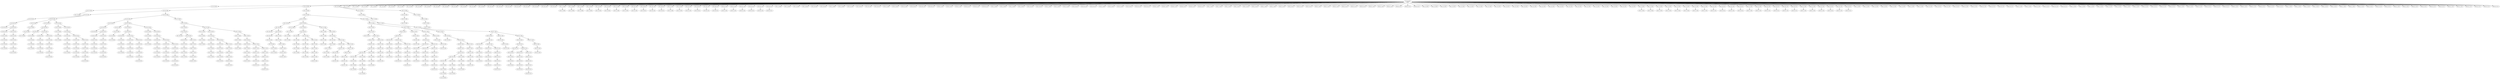 digraph IST_t2 {
  rankdir=TB;
  "[1 2 3 4 5 6]" [label="[1 2 3 4 5 6]\nROOT"];
  "[1 2 3 4 6 5]" [label="[1 2 3 4 6 5]"];
  "[1 2 3 5 4 6]" [label="[1 2 3 5 4 6]"];
  "[1 2 3 5 6 4]" [label="[1 2 3 5 6 4]"];
  "[1 2 3 6 4 5]" [label="[1 2 3 6 4 5]"];
  "[1 2 3 6 5 4]" [label="[1 2 3 6 5 4]"];
  "[1 2 4 3 5 6]" [label="[1 2 4 3 5 6]"];
  "[1 2 4 3 6 5]" [label="[1 2 4 3 6 5]"];
  "[1 2 4 5 3 6]" [label="[1 2 4 5 3 6]"];
  "[1 2 4 5 6 3]" [label="[1 2 4 5 6 3]"];
  "[1 2 4 6 3 5]" [label="[1 2 4 6 3 5]"];
  "[1 2 4 6 5 3]" [label="[1 2 4 6 5 3]"];
  "[1 2 5 3 4 6]" [label="[1 2 5 3 4 6]"];
  "[1 2 5 3 6 4]" [label="[1 2 5 3 6 4]"];
  "[1 2 5 4 3 6]" [label="[1 2 5 4 3 6]"];
  "[1 2 5 4 6 3]" [label="[1 2 5 4 6 3]"];
  "[1 2 5 6 3 4]" [label="[1 2 5 6 3 4]"];
  "[1 2 5 6 4 3]" [label="[1 2 5 6 4 3]"];
  "[1 2 6 3 4 5]" [label="[1 2 6 3 4 5]"];
  "[1 2 6 3 5 4]" [label="[1 2 6 3 5 4]"];
  "[1 2 6 4 3 5]" [label="[1 2 6 4 3 5]"];
  "[1 2 6 4 5 3]" [label="[1 2 6 4 5 3]"];
  "[1 2 6 5 3 4]" [label="[1 2 6 5 3 4]"];
  "[1 2 6 5 4 3]" [label="[1 2 6 5 4 3]"];
  "[1 3 2 4 5 6]" [label="[1 3 2 4 5 6]"];
  "[1 3 2 4 6 5]" [label="[1 3 2 4 6 5]"];
  "[1 3 2 5 4 6]" [label="[1 3 2 5 4 6]"];
  "[1 3 2 5 6 4]" [label="[1 3 2 5 6 4]"];
  "[1 3 2 6 4 5]" [label="[1 3 2 6 4 5]"];
  "[1 3 2 6 5 4]" [label="[1 3 2 6 5 4]"];
  "[1 3 4 2 5 6]" [label="[1 3 4 2 5 6]"];
  "[1 3 4 2 6 5]" [label="[1 3 4 2 6 5]"];
  "[1 3 4 5 2 6]" [label="[1 3 4 5 2 6]"];
  "[1 3 4 5 6 2]" [label="[1 3 4 5 6 2]"];
  "[1 3 4 6 2 5]" [label="[1 3 4 6 2 5]"];
  "[1 3 4 6 5 2]" [label="[1 3 4 6 5 2]"];
  "[1 3 5 2 4 6]" [label="[1 3 5 2 4 6]"];
  "[1 3 5 2 6 4]" [label="[1 3 5 2 6 4]"];
  "[1 3 5 4 2 6]" [label="[1 3 5 4 2 6]"];
  "[1 3 5 4 6 2]" [label="[1 3 5 4 6 2]"];
  "[1 3 5 6 2 4]" [label="[1 3 5 6 2 4]"];
  "[1 3 5 6 4 2]" [label="[1 3 5 6 4 2]"];
  "[1 3 6 2 4 5]" [label="[1 3 6 2 4 5]"];
  "[1 3 6 2 5 4]" [label="[1 3 6 2 5 4]"];
  "[1 3 6 4 2 5]" [label="[1 3 6 4 2 5]"];
  "[1 3 6 4 5 2]" [label="[1 3 6 4 5 2]"];
  "[1 3 6 5 2 4]" [label="[1 3 6 5 2 4]"];
  "[1 3 6 5 4 2]" [label="[1 3 6 5 4 2]"];
  "[1 4 2 3 5 6]" [label="[1 4 2 3 5 6]"];
  "[1 4 2 3 6 5]" [label="[1 4 2 3 6 5]"];
  "[1 4 2 5 3 6]" [label="[1 4 2 5 3 6]"];
  "[1 4 2 5 6 3]" [label="[1 4 2 5 6 3]"];
  "[1 4 2 6 3 5]" [label="[1 4 2 6 3 5]"];
  "[1 4 2 6 5 3]" [label="[1 4 2 6 5 3]"];
  "[1 4 3 2 5 6]" [label="[1 4 3 2 5 6]"];
  "[1 4 3 2 6 5]" [label="[1 4 3 2 6 5]"];
  "[1 4 3 5 2 6]" [label="[1 4 3 5 2 6]"];
  "[1 4 3 5 6 2]" [label="[1 4 3 5 6 2]"];
  "[1 4 3 6 2 5]" [label="[1 4 3 6 2 5]"];
  "[1 4 3 6 5 2]" [label="[1 4 3 6 5 2]"];
  "[1 4 5 2 3 6]" [label="[1 4 5 2 3 6]"];
  "[1 4 5 2 6 3]" [label="[1 4 5 2 6 3]"];
  "[1 4 5 3 2 6]" [label="[1 4 5 3 2 6]"];
  "[1 4 5 3 6 2]" [label="[1 4 5 3 6 2]"];
  "[1 4 5 6 2 3]" [label="[1 4 5 6 2 3]"];
  "[1 4 5 6 3 2]" [label="[1 4 5 6 3 2]"];
  "[1 4 6 2 3 5]" [label="[1 4 6 2 3 5]"];
  "[1 4 6 2 5 3]" [label="[1 4 6 2 5 3]"];
  "[1 4 6 3 2 5]" [label="[1 4 6 3 2 5]"];
  "[1 4 6 3 5 2]" [label="[1 4 6 3 5 2]"];
  "[1 4 6 5 2 3]" [label="[1 4 6 5 2 3]"];
  "[1 4 6 5 3 2]" [label="[1 4 6 5 3 2]"];
  "[1 5 2 3 4 6]" [label="[1 5 2 3 4 6]"];
  "[1 5 2 3 6 4]" [label="[1 5 2 3 6 4]"];
  "[1 5 2 4 3 6]" [label="[1 5 2 4 3 6]"];
  "[1 5 2 4 6 3]" [label="[1 5 2 4 6 3]"];
  "[1 5 2 6 3 4]" [label="[1 5 2 6 3 4]"];
  "[1 5 2 6 4 3]" [label="[1 5 2 6 4 3]"];
  "[1 5 3 2 4 6]" [label="[1 5 3 2 4 6]"];
  "[1 5 3 2 6 4]" [label="[1 5 3 2 6 4]"];
  "[1 5 3 4 2 6]" [label="[1 5 3 4 2 6]"];
  "[1 5 3 4 6 2]" [label="[1 5 3 4 6 2]"];
  "[1 5 3 6 2 4]" [label="[1 5 3 6 2 4]"];
  "[1 5 3 6 4 2]" [label="[1 5 3 6 4 2]"];
  "[1 5 4 2 3 6]" [label="[1 5 4 2 3 6]"];
  "[1 5 4 2 6 3]" [label="[1 5 4 2 6 3]"];
  "[1 5 4 3 2 6]" [label="[1 5 4 3 2 6]"];
  "[1 5 4 3 6 2]" [label="[1 5 4 3 6 2]"];
  "[1 5 4 6 2 3]" [label="[1 5 4 6 2 3]"];
  "[1 5 4 6 3 2]" [label="[1 5 4 6 3 2]"];
  "[1 5 6 2 3 4]" [label="[1 5 6 2 3 4]"];
  "[1 5 6 2 4 3]" [label="[1 5 6 2 4 3]"];
  "[1 5 6 3 2 4]" [label="[1 5 6 3 2 4]"];
  "[1 5 6 3 4 2]" [label="[1 5 6 3 4 2]"];
  "[1 5 6 4 2 3]" [label="[1 5 6 4 2 3]"];
  "[1 5 6 4 3 2]" [label="[1 5 6 4 3 2]"];
  "[1 6 2 3 4 5]" [label="[1 6 2 3 4 5]"];
  "[1 6 2 3 5 4]" [label="[1 6 2 3 5 4]"];
  "[1 6 2 4 3 5]" [label="[1 6 2 4 3 5]"];
  "[1 6 2 4 5 3]" [label="[1 6 2 4 5 3]"];
  "[1 6 2 5 3 4]" [label="[1 6 2 5 3 4]"];
  "[1 6 2 5 4 3]" [label="[1 6 2 5 4 3]"];
  "[1 6 3 2 4 5]" [label="[1 6 3 2 4 5]"];
  "[1 6 3 2 5 4]" [label="[1 6 3 2 5 4]"];
  "[1 6 3 4 2 5]" [label="[1 6 3 4 2 5]"];
  "[1 6 3 4 5 2]" [label="[1 6 3 4 5 2]"];
  "[1 6 3 5 2 4]" [label="[1 6 3 5 2 4]"];
  "[1 6 3 5 4 2]" [label="[1 6 3 5 4 2]"];
  "[1 6 4 2 3 5]" [label="[1 6 4 2 3 5]"];
  "[1 6 4 2 5 3]" [label="[1 6 4 2 5 3]"];
  "[1 6 4 3 2 5]" [label="[1 6 4 3 2 5]"];
  "[1 6 4 3 5 2]" [label="[1 6 4 3 5 2]"];
  "[1 6 4 5 2 3]" [label="[1 6 4 5 2 3]"];
  "[1 6 4 5 3 2]" [label="[1 6 4 5 3 2]"];
  "[1 6 5 2 3 4]" [label="[1 6 5 2 3 4]"];
  "[1 6 5 2 4 3]" [label="[1 6 5 2 4 3]"];
  "[1 6 5 3 2 4]" [label="[1 6 5 3 2 4]"];
  "[1 6 5 3 4 2]" [label="[1 6 5 3 4 2]"];
  "[1 6 5 4 2 3]" [label="[1 6 5 4 2 3]"];
  "[1 6 5 4 3 2]" [label="[1 6 5 4 3 2]"];
  "[2 1 3 4 5 6]" [label="[2 1 3 4 5 6]"];
  "[2 1 3 4 6 5]" [label="[2 1 3 4 6 5]"];
  "[2 1 3 5 4 6]" [label="[2 1 3 5 4 6]"];
  "[2 1 3 5 6 4]" [label="[2 1 3 5 6 4]"];
  "[2 1 3 6 4 5]" [label="[2 1 3 6 4 5]"];
  "[2 1 3 6 5 4]" [label="[2 1 3 6 5 4]"];
  "[2 1 4 3 5 6]" [label="[2 1 4 3 5 6]"];
  "[2 1 4 3 6 5]" [label="[2 1 4 3 6 5]"];
  "[2 1 4 5 3 6]" [label="[2 1 4 5 3 6]"];
  "[2 1 4 5 6 3]" [label="[2 1 4 5 6 3]"];
  "[2 1 4 6 3 5]" [label="[2 1 4 6 3 5]"];
  "[2 1 4 6 5 3]" [label="[2 1 4 6 5 3]"];
  "[2 1 5 3 4 6]" [label="[2 1 5 3 4 6]"];
  "[2 1 5 3 6 4]" [label="[2 1 5 3 6 4]"];
  "[2 1 5 4 3 6]" [label="[2 1 5 4 3 6]"];
  "[2 1 5 4 6 3]" [label="[2 1 5 4 6 3]"];
  "[2 1 5 6 3 4]" [label="[2 1 5 6 3 4]"];
  "[2 1 5 6 4 3]" [label="[2 1 5 6 4 3]"];
  "[2 1 6 3 4 5]" [label="[2 1 6 3 4 5]"];
  "[2 1 6 3 5 4]" [label="[2 1 6 3 5 4]"];
  "[2 1 6 4 3 5]" [label="[2 1 6 4 3 5]"];
  "[2 1 6 4 5 3]" [label="[2 1 6 4 5 3]"];
  "[2 1 6 5 3 4]" [label="[2 1 6 5 3 4]"];
  "[2 1 6 5 4 3]" [label="[2 1 6 5 4 3]"];
  "[2 3 1 4 5 6]" [label="[2 3 1 4 5 6]"];
  "[2 3 1 4 6 5]" [label="[2 3 1 4 6 5]"];
  "[2 3 1 5 4 6]" [label="[2 3 1 5 4 6]"];
  "[2 3 1 5 6 4]" [label="[2 3 1 5 6 4]"];
  "[2 3 1 6 4 5]" [label="[2 3 1 6 4 5]"];
  "[2 3 1 6 5 4]" [label="[2 3 1 6 5 4]"];
  "[2 3 4 1 5 6]" [label="[2 3 4 1 5 6]"];
  "[2 3 4 1 6 5]" [label="[2 3 4 1 6 5]"];
  "[2 3 4 5 1 6]" [label="[2 3 4 5 1 6]"];
  "[2 3 4 5 6 1]" [label="[2 3 4 5 6 1]"];
  "[2 3 4 6 1 5]" [label="[2 3 4 6 1 5]"];
  "[2 3 4 6 5 1]" [label="[2 3 4 6 5 1]"];
  "[2 3 5 1 4 6]" [label="[2 3 5 1 4 6]"];
  "[2 3 5 1 6 4]" [label="[2 3 5 1 6 4]"];
  "[2 3 5 4 1 6]" [label="[2 3 5 4 1 6]"];
  "[2 3 5 4 6 1]" [label="[2 3 5 4 6 1]"];
  "[2 3 5 6 1 4]" [label="[2 3 5 6 1 4]"];
  "[2 3 5 6 4 1]" [label="[2 3 5 6 4 1]"];
  "[2 3 6 1 4 5]" [label="[2 3 6 1 4 5]"];
  "[2 3 6 1 5 4]" [label="[2 3 6 1 5 4]"];
  "[2 3 6 4 1 5]" [label="[2 3 6 4 1 5]"];
  "[2 3 6 4 5 1]" [label="[2 3 6 4 5 1]"];
  "[2 3 6 5 1 4]" [label="[2 3 6 5 1 4]"];
  "[2 3 6 5 4 1]" [label="[2 3 6 5 4 1]"];
  "[2 4 1 3 5 6]" [label="[2 4 1 3 5 6]"];
  "[2 4 1 3 6 5]" [label="[2 4 1 3 6 5]"];
  "[2 4 1 5 3 6]" [label="[2 4 1 5 3 6]"];
  "[2 4 1 5 6 3]" [label="[2 4 1 5 6 3]"];
  "[2 4 1 6 3 5]" [label="[2 4 1 6 3 5]"];
  "[2 4 1 6 5 3]" [label="[2 4 1 6 5 3]"];
  "[2 4 3 1 5 6]" [label="[2 4 3 1 5 6]"];
  "[2 4 3 1 6 5]" [label="[2 4 3 1 6 5]"];
  "[2 4 3 5 1 6]" [label="[2 4 3 5 1 6]"];
  "[2 4 3 5 6 1]" [label="[2 4 3 5 6 1]"];
  "[2 4 3 6 1 5]" [label="[2 4 3 6 1 5]"];
  "[2 4 3 6 5 1]" [label="[2 4 3 6 5 1]"];
  "[2 4 5 1 3 6]" [label="[2 4 5 1 3 6]"];
  "[2 4 5 1 6 3]" [label="[2 4 5 1 6 3]"];
  "[2 4 5 3 1 6]" [label="[2 4 5 3 1 6]"];
  "[2 4 5 3 6 1]" [label="[2 4 5 3 6 1]"];
  "[2 4 5 6 1 3]" [label="[2 4 5 6 1 3]"];
  "[2 4 5 6 3 1]" [label="[2 4 5 6 3 1]"];
  "[2 4 6 1 3 5]" [label="[2 4 6 1 3 5]"];
  "[2 4 6 1 5 3]" [label="[2 4 6 1 5 3]"];
  "[2 4 6 3 1 5]" [label="[2 4 6 3 1 5]"];
  "[2 4 6 3 5 1]" [label="[2 4 6 3 5 1]"];
  "[2 4 6 5 1 3]" [label="[2 4 6 5 1 3]"];
  "[2 4 6 5 3 1]" [label="[2 4 6 5 3 1]"];
  "[2 5 1 3 4 6]" [label="[2 5 1 3 4 6]"];
  "[2 5 1 3 6 4]" [label="[2 5 1 3 6 4]"];
  "[2 5 1 4 3 6]" [label="[2 5 1 4 3 6]"];
  "[2 5 1 4 6 3]" [label="[2 5 1 4 6 3]"];
  "[2 5 1 6 3 4]" [label="[2 5 1 6 3 4]"];
  "[2 5 1 6 4 3]" [label="[2 5 1 6 4 3]"];
  "[2 5 3 1 4 6]" [label="[2 5 3 1 4 6]"];
  "[2 5 3 1 6 4]" [label="[2 5 3 1 6 4]"];
  "[2 5 3 4 1 6]" [label="[2 5 3 4 1 6]"];
  "[2 5 3 4 6 1]" [label="[2 5 3 4 6 1]"];
  "[2 5 3 6 1 4]" [label="[2 5 3 6 1 4]"];
  "[2 5 3 6 4 1]" [label="[2 5 3 6 4 1]"];
  "[2 5 4 1 3 6]" [label="[2 5 4 1 3 6]"];
  "[2 5 4 1 6 3]" [label="[2 5 4 1 6 3]"];
  "[2 5 4 3 1 6]" [label="[2 5 4 3 1 6]"];
  "[2 5 4 3 6 1]" [label="[2 5 4 3 6 1]"];
  "[2 5 4 6 1 3]" [label="[2 5 4 6 1 3]"];
  "[2 5 4 6 3 1]" [label="[2 5 4 6 3 1]"];
  "[2 5 6 1 3 4]" [label="[2 5 6 1 3 4]"];
  "[2 5 6 1 4 3]" [label="[2 5 6 1 4 3]"];
  "[2 5 6 3 1 4]" [label="[2 5 6 3 1 4]"];
  "[2 5 6 3 4 1]" [label="[2 5 6 3 4 1]"];
  "[2 5 6 4 1 3]" [label="[2 5 6 4 1 3]"];
  "[2 5 6 4 3 1]" [label="[2 5 6 4 3 1]"];
  "[2 6 1 3 4 5]" [label="[2 6 1 3 4 5]"];
  "[2 6 1 3 5 4]" [label="[2 6 1 3 5 4]"];
  "[2 6 1 4 3 5]" [label="[2 6 1 4 3 5]"];
  "[2 6 1 4 5 3]" [label="[2 6 1 4 5 3]"];
  "[2 6 1 5 3 4]" [label="[2 6 1 5 3 4]"];
  "[2 6 1 5 4 3]" [label="[2 6 1 5 4 3]"];
  "[2 6 3 1 4 5]" [label="[2 6 3 1 4 5]"];
  "[2 6 3 1 5 4]" [label="[2 6 3 1 5 4]"];
  "[2 6 3 4 1 5]" [label="[2 6 3 4 1 5]"];
  "[2 6 3 4 5 1]" [label="[2 6 3 4 5 1]"];
  "[2 6 3 5 1 4]" [label="[2 6 3 5 1 4]"];
  "[2 6 3 5 4 1]" [label="[2 6 3 5 4 1]"];
  "[2 6 4 1 3 5]" [label="[2 6 4 1 3 5]"];
  "[2 6 4 1 5 3]" [label="[2 6 4 1 5 3]"];
  "[2 6 4 3 1 5]" [label="[2 6 4 3 1 5]"];
  "[2 6 4 3 5 1]" [label="[2 6 4 3 5 1]"];
  "[2 6 4 5 1 3]" [label="[2 6 4 5 1 3]"];
  "[2 6 4 5 3 1]" [label="[2 6 4 5 3 1]"];
  "[2 6 5 1 3 4]" [label="[2 6 5 1 3 4]"];
  "[2 6 5 1 4 3]" [label="[2 6 5 1 4 3]"];
  "[2 6 5 3 1 4]" [label="[2 6 5 3 1 4]"];
  "[2 6 5 3 4 1]" [label="[2 6 5 3 4 1]"];
  "[2 6 5 4 1 3]" [label="[2 6 5 4 1 3]"];
  "[2 6 5 4 3 1]" [label="[2 6 5 4 3 1]"];
  "[3 1 2 4 5 6]" [label="[3 1 2 4 5 6]"];
  "[3 1 2 4 6 5]" [label="[3 1 2 4 6 5]"];
  "[3 1 2 5 4 6]" [label="[3 1 2 5 4 6]"];
  "[3 1 2 5 6 4]" [label="[3 1 2 5 6 4]"];
  "[3 1 2 6 4 5]" [label="[3 1 2 6 4 5]"];
  "[3 1 2 6 5 4]" [label="[3 1 2 6 5 4]"];
  "[3 1 4 2 5 6]" [label="[3 1 4 2 5 6]"];
  "[3 1 4 2 6 5]" [label="[3 1 4 2 6 5]"];
  "[3 1 4 5 2 6]" [label="[3 1 4 5 2 6]"];
  "[3 1 4 5 6 2]" [label="[3 1 4 5 6 2]"];
  "[3 1 4 6 2 5]" [label="[3 1 4 6 2 5]"];
  "[3 1 4 6 5 2]" [label="[3 1 4 6 5 2]"];
  "[3 1 5 2 4 6]" [label="[3 1 5 2 4 6]"];
  "[3 1 5 2 6 4]" [label="[3 1 5 2 6 4]"];
  "[3 1 5 4 2 6]" [label="[3 1 5 4 2 6]"];
  "[3 1 5 4 6 2]" [label="[3 1 5 4 6 2]"];
  "[3 1 5 6 2 4]" [label="[3 1 5 6 2 4]"];
  "[3 1 5 6 4 2]" [label="[3 1 5 6 4 2]"];
  "[3 1 6 2 4 5]" [label="[3 1 6 2 4 5]"];
  "[3 1 6 2 5 4]" [label="[3 1 6 2 5 4]"];
  "[3 1 6 4 2 5]" [label="[3 1 6 4 2 5]"];
  "[3 1 6 4 5 2]" [label="[3 1 6 4 5 2]"];
  "[3 1 6 5 2 4]" [label="[3 1 6 5 2 4]"];
  "[3 1 6 5 4 2]" [label="[3 1 6 5 4 2]"];
  "[3 2 1 4 5 6]" [label="[3 2 1 4 5 6]"];
  "[3 2 1 4 6 5]" [label="[3 2 1 4 6 5]"];
  "[3 2 1 5 4 6]" [label="[3 2 1 5 4 6]"];
  "[3 2 1 5 6 4]" [label="[3 2 1 5 6 4]"];
  "[3 2 1 6 4 5]" [label="[3 2 1 6 4 5]"];
  "[3 2 1 6 5 4]" [label="[3 2 1 6 5 4]"];
  "[3 2 4 1 5 6]" [label="[3 2 4 1 5 6]"];
  "[3 2 4 1 6 5]" [label="[3 2 4 1 6 5]"];
  "[3 2 4 5 1 6]" [label="[3 2 4 5 1 6]"];
  "[3 2 4 5 6 1]" [label="[3 2 4 5 6 1]"];
  "[3 2 4 6 1 5]" [label="[3 2 4 6 1 5]"];
  "[3 2 4 6 5 1]" [label="[3 2 4 6 5 1]"];
  "[3 2 5 1 4 6]" [label="[3 2 5 1 4 6]"];
  "[3 2 5 1 6 4]" [label="[3 2 5 1 6 4]"];
  "[3 2 5 4 1 6]" [label="[3 2 5 4 1 6]"];
  "[3 2 5 4 6 1]" [label="[3 2 5 4 6 1]"];
  "[3 2 5 6 1 4]" [label="[3 2 5 6 1 4]"];
  "[3 2 5 6 4 1]" [label="[3 2 5 6 4 1]"];
  "[3 2 6 1 4 5]" [label="[3 2 6 1 4 5]"];
  "[3 2 6 1 5 4]" [label="[3 2 6 1 5 4]"];
  "[3 2 6 4 1 5]" [label="[3 2 6 4 1 5]"];
  "[3 2 6 4 5 1]" [label="[3 2 6 4 5 1]"];
  "[3 2 6 5 1 4]" [label="[3 2 6 5 1 4]"];
  "[3 2 6 5 4 1]" [label="[3 2 6 5 4 1]"];
  "[3 4 1 2 5 6]" [label="[3 4 1 2 5 6]"];
  "[3 4 1 2 6 5]" [label="[3 4 1 2 6 5]"];
  "[3 4 1 5 2 6]" [label="[3 4 1 5 2 6]"];
  "[3 4 1 5 6 2]" [label="[3 4 1 5 6 2]"];
  "[3 4 1 6 2 5]" [label="[3 4 1 6 2 5]"];
  "[3 4 1 6 5 2]" [label="[3 4 1 6 5 2]"];
  "[3 4 2 1 5 6]" [label="[3 4 2 1 5 6]"];
  "[3 4 2 1 6 5]" [label="[3 4 2 1 6 5]"];
  "[3 4 2 5 1 6]" [label="[3 4 2 5 1 6]"];
  "[3 4 2 5 6 1]" [label="[3 4 2 5 6 1]"];
  "[3 4 2 6 1 5]" [label="[3 4 2 6 1 5]"];
  "[3 4 2 6 5 1]" [label="[3 4 2 6 5 1]"];
  "[3 4 5 1 2 6]" [label="[3 4 5 1 2 6]"];
  "[3 4 5 1 6 2]" [label="[3 4 5 1 6 2]"];
  "[3 4 5 2 1 6]" [label="[3 4 5 2 1 6]"];
  "[3 4 5 2 6 1]" [label="[3 4 5 2 6 1]"];
  "[3 4 5 6 1 2]" [label="[3 4 5 6 1 2]"];
  "[3 4 5 6 2 1]" [label="[3 4 5 6 2 1]"];
  "[3 4 6 1 2 5]" [label="[3 4 6 1 2 5]"];
  "[3 4 6 1 5 2]" [label="[3 4 6 1 5 2]"];
  "[3 4 6 2 1 5]" [label="[3 4 6 2 1 5]"];
  "[3 4 6 2 5 1]" [label="[3 4 6 2 5 1]"];
  "[3 4 6 5 1 2]" [label="[3 4 6 5 1 2]"];
  "[3 4 6 5 2 1]" [label="[3 4 6 5 2 1]"];
  "[3 5 1 2 4 6]" [label="[3 5 1 2 4 6]"];
  "[3 5 1 2 6 4]" [label="[3 5 1 2 6 4]"];
  "[3 5 1 4 2 6]" [label="[3 5 1 4 2 6]"];
  "[3 5 1 4 6 2]" [label="[3 5 1 4 6 2]"];
  "[3 5 1 6 2 4]" [label="[3 5 1 6 2 4]"];
  "[3 5 1 6 4 2]" [label="[3 5 1 6 4 2]"];
  "[3 5 2 1 4 6]" [label="[3 5 2 1 4 6]"];
  "[3 5 2 1 6 4]" [label="[3 5 2 1 6 4]"];
  "[3 5 2 4 1 6]" [label="[3 5 2 4 1 6]"];
  "[3 5 2 4 6 1]" [label="[3 5 2 4 6 1]"];
  "[3 5 2 6 1 4]" [label="[3 5 2 6 1 4]"];
  "[3 5 2 6 4 1]" [label="[3 5 2 6 4 1]"];
  "[3 5 4 1 2 6]" [label="[3 5 4 1 2 6]"];
  "[3 5 4 1 6 2]" [label="[3 5 4 1 6 2]"];
  "[3 5 4 2 1 6]" [label="[3 5 4 2 1 6]"];
  "[3 5 4 2 6 1]" [label="[3 5 4 2 6 1]"];
  "[3 5 4 6 1 2]" [label="[3 5 4 6 1 2]"];
  "[3 5 4 6 2 1]" [label="[3 5 4 6 2 1]"];
  "[3 5 6 1 2 4]" [label="[3 5 6 1 2 4]"];
  "[3 5 6 1 4 2]" [label="[3 5 6 1 4 2]"];
  "[3 5 6 2 1 4]" [label="[3 5 6 2 1 4]"];
  "[3 5 6 2 4 1]" [label="[3 5 6 2 4 1]"];
  "[3 5 6 4 1 2]" [label="[3 5 6 4 1 2]"];
  "[3 5 6 4 2 1]" [label="[3 5 6 4 2 1]"];
  "[3 6 1 2 4 5]" [label="[3 6 1 2 4 5]"];
  "[3 6 1 2 5 4]" [label="[3 6 1 2 5 4]"];
  "[3 6 1 4 2 5]" [label="[3 6 1 4 2 5]"];
  "[3 6 1 4 5 2]" [label="[3 6 1 4 5 2]"];
  "[3 6 1 5 2 4]" [label="[3 6 1 5 2 4]"];
  "[3 6 1 5 4 2]" [label="[3 6 1 5 4 2]"];
  "[3 6 2 1 4 5]" [label="[3 6 2 1 4 5]"];
  "[3 6 2 1 5 4]" [label="[3 6 2 1 5 4]"];
  "[3 6 2 4 1 5]" [label="[3 6 2 4 1 5]"];
  "[3 6 2 4 5 1]" [label="[3 6 2 4 5 1]"];
  "[3 6 2 5 1 4]" [label="[3 6 2 5 1 4]"];
  "[3 6 2 5 4 1]" [label="[3 6 2 5 4 1]"];
  "[3 6 4 1 2 5]" [label="[3 6 4 1 2 5]"];
  "[3 6 4 1 5 2]" [label="[3 6 4 1 5 2]"];
  "[3 6 4 2 1 5]" [label="[3 6 4 2 1 5]"];
  "[3 6 4 2 5 1]" [label="[3 6 4 2 5 1]"];
  "[3 6 4 5 1 2]" [label="[3 6 4 5 1 2]"];
  "[3 6 4 5 2 1]" [label="[3 6 4 5 2 1]"];
  "[3 6 5 1 2 4]" [label="[3 6 5 1 2 4]"];
  "[3 6 5 1 4 2]" [label="[3 6 5 1 4 2]"];
  "[3 6 5 2 1 4]" [label="[3 6 5 2 1 4]"];
  "[3 6 5 2 4 1]" [label="[3 6 5 2 4 1]"];
  "[3 6 5 4 1 2]" [label="[3 6 5 4 1 2]"];
  "[3 6 5 4 2 1]" [label="[3 6 5 4 2 1]"];
  "[4 1 2 3 5 6]" [label="[4 1 2 3 5 6]"];
  "[4 1 2 3 6 5]" [label="[4 1 2 3 6 5]"];
  "[4 1 2 5 3 6]" [label="[4 1 2 5 3 6]"];
  "[4 1 2 5 6 3]" [label="[4 1 2 5 6 3]"];
  "[4 1 2 6 3 5]" [label="[4 1 2 6 3 5]"];
  "[4 1 2 6 5 3]" [label="[4 1 2 6 5 3]"];
  "[4 1 3 2 5 6]" [label="[4 1 3 2 5 6]"];
  "[4 1 3 2 6 5]" [label="[4 1 3 2 6 5]"];
  "[4 1 3 5 2 6]" [label="[4 1 3 5 2 6]"];
  "[4 1 3 5 6 2]" [label="[4 1 3 5 6 2]"];
  "[4 1 3 6 2 5]" [label="[4 1 3 6 2 5]"];
  "[4 1 3 6 5 2]" [label="[4 1 3 6 5 2]"];
  "[4 1 5 2 3 6]" [label="[4 1 5 2 3 6]"];
  "[4 1 5 2 6 3]" [label="[4 1 5 2 6 3]"];
  "[4 1 5 3 2 6]" [label="[4 1 5 3 2 6]"];
  "[4 1 5 3 6 2]" [label="[4 1 5 3 6 2]"];
  "[4 1 5 6 2 3]" [label="[4 1 5 6 2 3]"];
  "[4 1 5 6 3 2]" [label="[4 1 5 6 3 2]"];
  "[4 1 6 2 3 5]" [label="[4 1 6 2 3 5]"];
  "[4 1 6 2 5 3]" [label="[4 1 6 2 5 3]"];
  "[4 1 6 3 2 5]" [label="[4 1 6 3 2 5]"];
  "[4 1 6 3 5 2]" [label="[4 1 6 3 5 2]"];
  "[4 1 6 5 2 3]" [label="[4 1 6 5 2 3]"];
  "[4 1 6 5 3 2]" [label="[4 1 6 5 3 2]"];
  "[4 2 1 3 5 6]" [label="[4 2 1 3 5 6]"];
  "[4 2 1 3 6 5]" [label="[4 2 1 3 6 5]"];
  "[4 2 1 5 3 6]" [label="[4 2 1 5 3 6]"];
  "[4 2 1 5 6 3]" [label="[4 2 1 5 6 3]"];
  "[4 2 1 6 3 5]" [label="[4 2 1 6 3 5]"];
  "[4 2 1 6 5 3]" [label="[4 2 1 6 5 3]"];
  "[4 2 3 1 5 6]" [label="[4 2 3 1 5 6]"];
  "[4 2 3 1 6 5]" [label="[4 2 3 1 6 5]"];
  "[4 2 3 5 1 6]" [label="[4 2 3 5 1 6]"];
  "[4 2 3 5 6 1]" [label="[4 2 3 5 6 1]"];
  "[4 2 3 6 1 5]" [label="[4 2 3 6 1 5]"];
  "[4 2 3 6 5 1]" [label="[4 2 3 6 5 1]"];
  "[4 2 5 1 3 6]" [label="[4 2 5 1 3 6]"];
  "[4 2 5 1 6 3]" [label="[4 2 5 1 6 3]"];
  "[4 2 5 3 1 6]" [label="[4 2 5 3 1 6]"];
  "[4 2 5 3 6 1]" [label="[4 2 5 3 6 1]"];
  "[4 2 5 6 1 3]" [label="[4 2 5 6 1 3]"];
  "[4 2 5 6 3 1]" [label="[4 2 5 6 3 1]"];
  "[4 2 6 1 3 5]" [label="[4 2 6 1 3 5]"];
  "[4 2 6 1 5 3]" [label="[4 2 6 1 5 3]"];
  "[4 2 6 3 1 5]" [label="[4 2 6 3 1 5]"];
  "[4 2 6 3 5 1]" [label="[4 2 6 3 5 1]"];
  "[4 2 6 5 1 3]" [label="[4 2 6 5 1 3]"];
  "[4 2 6 5 3 1]" [label="[4 2 6 5 3 1]"];
  "[4 3 1 2 5 6]" [label="[4 3 1 2 5 6]"];
  "[4 3 1 2 6 5]" [label="[4 3 1 2 6 5]"];
  "[4 3 1 5 2 6]" [label="[4 3 1 5 2 6]"];
  "[4 3 1 5 6 2]" [label="[4 3 1 5 6 2]"];
  "[4 3 1 6 2 5]" [label="[4 3 1 6 2 5]"];
  "[4 3 1 6 5 2]" [label="[4 3 1 6 5 2]"];
  "[4 3 2 1 5 6]" [label="[4 3 2 1 5 6]"];
  "[4 3 2 1 6 5]" [label="[4 3 2 1 6 5]"];
  "[4 3 2 5 1 6]" [label="[4 3 2 5 1 6]"];
  "[4 3 2 5 6 1]" [label="[4 3 2 5 6 1]"];
  "[4 3 2 6 1 5]" [label="[4 3 2 6 1 5]"];
  "[4 3 2 6 5 1]" [label="[4 3 2 6 5 1]"];
  "[4 3 5 1 2 6]" [label="[4 3 5 1 2 6]"];
  "[4 3 5 1 6 2]" [label="[4 3 5 1 6 2]"];
  "[4 3 5 2 1 6]" [label="[4 3 5 2 1 6]"];
  "[4 3 5 2 6 1]" [label="[4 3 5 2 6 1]"];
  "[4 3 5 6 1 2]" [label="[4 3 5 6 1 2]"];
  "[4 3 5 6 2 1]" [label="[4 3 5 6 2 1]"];
  "[4 3 6 1 2 5]" [label="[4 3 6 1 2 5]"];
  "[4 3 6 1 5 2]" [label="[4 3 6 1 5 2]"];
  "[4 3 6 2 1 5]" [label="[4 3 6 2 1 5]"];
  "[4 3 6 2 5 1]" [label="[4 3 6 2 5 1]"];
  "[4 3 6 5 1 2]" [label="[4 3 6 5 1 2]"];
  "[4 3 6 5 2 1]" [label="[4 3 6 5 2 1]"];
  "[4 5 1 2 3 6]" [label="[4 5 1 2 3 6]"];
  "[4 5 1 2 6 3]" [label="[4 5 1 2 6 3]"];
  "[4 5 1 3 2 6]" [label="[4 5 1 3 2 6]"];
  "[4 5 1 3 6 2]" [label="[4 5 1 3 6 2]"];
  "[4 5 1 6 2 3]" [label="[4 5 1 6 2 3]"];
  "[4 5 1 6 3 2]" [label="[4 5 1 6 3 2]"];
  "[4 5 2 1 3 6]" [label="[4 5 2 1 3 6]"];
  "[4 5 2 1 6 3]" [label="[4 5 2 1 6 3]"];
  "[4 5 2 3 1 6]" [label="[4 5 2 3 1 6]"];
  "[4 5 2 3 6 1]" [label="[4 5 2 3 6 1]"];
  "[4 5 2 6 1 3]" [label="[4 5 2 6 1 3]"];
  "[4 5 2 6 3 1]" [label="[4 5 2 6 3 1]"];
  "[4 5 3 1 2 6]" [label="[4 5 3 1 2 6]"];
  "[4 5 3 1 6 2]" [label="[4 5 3 1 6 2]"];
  "[4 5 3 2 1 6]" [label="[4 5 3 2 1 6]"];
  "[4 5 3 2 6 1]" [label="[4 5 3 2 6 1]"];
  "[4 5 3 6 1 2]" [label="[4 5 3 6 1 2]"];
  "[4 5 3 6 2 1]" [label="[4 5 3 6 2 1]"];
  "[4 5 6 1 2 3]" [label="[4 5 6 1 2 3]"];
  "[4 5 6 1 3 2]" [label="[4 5 6 1 3 2]"];
  "[4 5 6 2 1 3]" [label="[4 5 6 2 1 3]"];
  "[4 5 6 2 3 1]" [label="[4 5 6 2 3 1]"];
  "[4 5 6 3 1 2]" [label="[4 5 6 3 1 2]"];
  "[4 5 6 3 2 1]" [label="[4 5 6 3 2 1]"];
  "[4 6 1 2 3 5]" [label="[4 6 1 2 3 5]"];
  "[4 6 1 2 5 3]" [label="[4 6 1 2 5 3]"];
  "[4 6 1 3 2 5]" [label="[4 6 1 3 2 5]"];
  "[4 6 1 3 5 2]" [label="[4 6 1 3 5 2]"];
  "[4 6 1 5 2 3]" [label="[4 6 1 5 2 3]"];
  "[4 6 1 5 3 2]" [label="[4 6 1 5 3 2]"];
  "[4 6 2 1 3 5]" [label="[4 6 2 1 3 5]"];
  "[4 6 2 1 5 3]" [label="[4 6 2 1 5 3]"];
  "[4 6 2 3 1 5]" [label="[4 6 2 3 1 5]"];
  "[4 6 2 3 5 1]" [label="[4 6 2 3 5 1]"];
  "[4 6 2 5 1 3]" [label="[4 6 2 5 1 3]"];
  "[4 6 2 5 3 1]" [label="[4 6 2 5 3 1]"];
  "[4 6 3 1 2 5]" [label="[4 6 3 1 2 5]"];
  "[4 6 3 1 5 2]" [label="[4 6 3 1 5 2]"];
  "[4 6 3 2 1 5]" [label="[4 6 3 2 1 5]"];
  "[4 6 3 2 5 1]" [label="[4 6 3 2 5 1]"];
  "[4 6 3 5 1 2]" [label="[4 6 3 5 1 2]"];
  "[4 6 3 5 2 1]" [label="[4 6 3 5 2 1]"];
  "[4 6 5 1 2 3]" [label="[4 6 5 1 2 3]"];
  "[4 6 5 1 3 2]" [label="[4 6 5 1 3 2]"];
  "[4 6 5 2 1 3]" [label="[4 6 5 2 1 3]"];
  "[4 6 5 2 3 1]" [label="[4 6 5 2 3 1]"];
  "[4 6 5 3 1 2]" [label="[4 6 5 3 1 2]"];
  "[4 6 5 3 2 1]" [label="[4 6 5 3 2 1]"];
  "[5 1 2 3 4 6]" [label="[5 1 2 3 4 6]"];
  "[5 1 2 3 6 4]" [label="[5 1 2 3 6 4]"];
  "[5 1 2 4 3 6]" [label="[5 1 2 4 3 6]"];
  "[5 1 2 4 6 3]" [label="[5 1 2 4 6 3]"];
  "[5 1 2 6 3 4]" [label="[5 1 2 6 3 4]"];
  "[5 1 2 6 4 3]" [label="[5 1 2 6 4 3]"];
  "[5 1 3 2 4 6]" [label="[5 1 3 2 4 6]"];
  "[5 1 3 2 6 4]" [label="[5 1 3 2 6 4]"];
  "[5 1 3 4 2 6]" [label="[5 1 3 4 2 6]"];
  "[5 1 3 4 6 2]" [label="[5 1 3 4 6 2]"];
  "[5 1 3 6 2 4]" [label="[5 1 3 6 2 4]"];
  "[5 1 3 6 4 2]" [label="[5 1 3 6 4 2]"];
  "[5 1 4 2 3 6]" [label="[5 1 4 2 3 6]"];
  "[5 1 4 2 6 3]" [label="[5 1 4 2 6 3]"];
  "[5 1 4 3 2 6]" [label="[5 1 4 3 2 6]"];
  "[5 1 4 3 6 2]" [label="[5 1 4 3 6 2]"];
  "[5 1 4 6 2 3]" [label="[5 1 4 6 2 3]"];
  "[5 1 4 6 3 2]" [label="[5 1 4 6 3 2]"];
  "[5 1 6 2 3 4]" [label="[5 1 6 2 3 4]"];
  "[5 1 6 2 4 3]" [label="[5 1 6 2 4 3]"];
  "[5 1 6 3 2 4]" [label="[5 1 6 3 2 4]"];
  "[5 1 6 3 4 2]" [label="[5 1 6 3 4 2]"];
  "[5 1 6 4 2 3]" [label="[5 1 6 4 2 3]"];
  "[5 1 6 4 3 2]" [label="[5 1 6 4 3 2]"];
  "[5 2 1 3 4 6]" [label="[5 2 1 3 4 6]"];
  "[5 2 1 3 6 4]" [label="[5 2 1 3 6 4]"];
  "[5 2 1 4 3 6]" [label="[5 2 1 4 3 6]"];
  "[5 2 1 4 6 3]" [label="[5 2 1 4 6 3]"];
  "[5 2 1 6 3 4]" [label="[5 2 1 6 3 4]"];
  "[5 2 1 6 4 3]" [label="[5 2 1 6 4 3]"];
  "[5 2 3 1 4 6]" [label="[5 2 3 1 4 6]"];
  "[5 2 3 1 6 4]" [label="[5 2 3 1 6 4]"];
  "[5 2 3 4 1 6]" [label="[5 2 3 4 1 6]"];
  "[5 2 3 4 6 1]" [label="[5 2 3 4 6 1]"];
  "[5 2 3 6 1 4]" [label="[5 2 3 6 1 4]"];
  "[5 2 3 6 4 1]" [label="[5 2 3 6 4 1]"];
  "[5 2 4 1 3 6]" [label="[5 2 4 1 3 6]"];
  "[5 2 4 1 6 3]" [label="[5 2 4 1 6 3]"];
  "[5 2 4 3 1 6]" [label="[5 2 4 3 1 6]"];
  "[5 2 4 3 6 1]" [label="[5 2 4 3 6 1]"];
  "[5 2 4 6 1 3]" [label="[5 2 4 6 1 3]"];
  "[5 2 4 6 3 1]" [label="[5 2 4 6 3 1]"];
  "[5 2 6 1 3 4]" [label="[5 2 6 1 3 4]"];
  "[5 2 6 1 4 3]" [label="[5 2 6 1 4 3]"];
  "[5 2 6 3 1 4]" [label="[5 2 6 3 1 4]"];
  "[5 2 6 3 4 1]" [label="[5 2 6 3 4 1]"];
  "[5 2 6 4 1 3]" [label="[5 2 6 4 1 3]"];
  "[5 2 6 4 3 1]" [label="[5 2 6 4 3 1]"];
  "[5 3 1 2 4 6]" [label="[5 3 1 2 4 6]"];
  "[5 3 1 2 6 4]" [label="[5 3 1 2 6 4]"];
  "[5 3 1 4 2 6]" [label="[5 3 1 4 2 6]"];
  "[5 3 1 4 6 2]" [label="[5 3 1 4 6 2]"];
  "[5 3 1 6 2 4]" [label="[5 3 1 6 2 4]"];
  "[5 3 1 6 4 2]" [label="[5 3 1 6 4 2]"];
  "[5 3 2 1 4 6]" [label="[5 3 2 1 4 6]"];
  "[5 3 2 1 6 4]" [label="[5 3 2 1 6 4]"];
  "[5 3 2 4 1 6]" [label="[5 3 2 4 1 6]"];
  "[5 3 2 4 6 1]" [label="[5 3 2 4 6 1]"];
  "[5 3 2 6 1 4]" [label="[5 3 2 6 1 4]"];
  "[5 3 2 6 4 1]" [label="[5 3 2 6 4 1]"];
  "[5 3 4 1 2 6]" [label="[5 3 4 1 2 6]"];
  "[5 3 4 1 6 2]" [label="[5 3 4 1 6 2]"];
  "[5 3 4 2 1 6]" [label="[5 3 4 2 1 6]"];
  "[5 3 4 2 6 1]" [label="[5 3 4 2 6 1]"];
  "[5 3 4 6 1 2]" [label="[5 3 4 6 1 2]"];
  "[5 3 4 6 2 1]" [label="[5 3 4 6 2 1]"];
  "[5 3 6 1 2 4]" [label="[5 3 6 1 2 4]"];
  "[5 3 6 1 4 2]" [label="[5 3 6 1 4 2]"];
  "[5 3 6 2 1 4]" [label="[5 3 6 2 1 4]"];
  "[5 3 6 2 4 1]" [label="[5 3 6 2 4 1]"];
  "[5 3 6 4 1 2]" [label="[5 3 6 4 1 2]"];
  "[5 3 6 4 2 1]" [label="[5 3 6 4 2 1]"];
  "[5 4 1 2 3 6]" [label="[5 4 1 2 3 6]"];
  "[5 4 1 2 6 3]" [label="[5 4 1 2 6 3]"];
  "[5 4 1 3 2 6]" [label="[5 4 1 3 2 6]"];
  "[5 4 1 3 6 2]" [label="[5 4 1 3 6 2]"];
  "[5 4 1 6 2 3]" [label="[5 4 1 6 2 3]"];
  "[5 4 1 6 3 2]" [label="[5 4 1 6 3 2]"];
  "[5 4 2 1 3 6]" [label="[5 4 2 1 3 6]"];
  "[5 4 2 1 6 3]" [label="[5 4 2 1 6 3]"];
  "[5 4 2 3 1 6]" [label="[5 4 2 3 1 6]"];
  "[5 4 2 3 6 1]" [label="[5 4 2 3 6 1]"];
  "[5 4 2 6 1 3]" [label="[5 4 2 6 1 3]"];
  "[5 4 2 6 3 1]" [label="[5 4 2 6 3 1]"];
  "[5 4 3 1 2 6]" [label="[5 4 3 1 2 6]"];
  "[5 4 3 1 6 2]" [label="[5 4 3 1 6 2]"];
  "[5 4 3 2 1 6]" [label="[5 4 3 2 1 6]"];
  "[5 4 3 2 6 1]" [label="[5 4 3 2 6 1]"];
  "[5 4 3 6 1 2]" [label="[5 4 3 6 1 2]"];
  "[5 4 3 6 2 1]" [label="[5 4 3 6 2 1]"];
  "[5 4 6 1 2 3]" [label="[5 4 6 1 2 3]"];
  "[5 4 6 1 3 2]" [label="[5 4 6 1 3 2]"];
  "[5 4 6 2 1 3]" [label="[5 4 6 2 1 3]"];
  "[5 4 6 2 3 1]" [label="[5 4 6 2 3 1]"];
  "[5 4 6 3 1 2]" [label="[5 4 6 3 1 2]"];
  "[5 4 6 3 2 1]" [label="[5 4 6 3 2 1]"];
  "[5 6 1 2 3 4]" [label="[5 6 1 2 3 4]"];
  "[5 6 1 2 4 3]" [label="[5 6 1 2 4 3]"];
  "[5 6 1 3 2 4]" [label="[5 6 1 3 2 4]"];
  "[5 6 1 3 4 2]" [label="[5 6 1 3 4 2]"];
  "[5 6 1 4 2 3]" [label="[5 6 1 4 2 3]"];
  "[5 6 1 4 3 2]" [label="[5 6 1 4 3 2]"];
  "[5 6 2 1 3 4]" [label="[5 6 2 1 3 4]"];
  "[5 6 2 1 4 3]" [label="[5 6 2 1 4 3]"];
  "[5 6 2 3 1 4]" [label="[5 6 2 3 1 4]"];
  "[5 6 2 3 4 1]" [label="[5 6 2 3 4 1]"];
  "[5 6 2 4 1 3]" [label="[5 6 2 4 1 3]"];
  "[5 6 2 4 3 1]" [label="[5 6 2 4 3 1]"];
  "[5 6 3 1 2 4]" [label="[5 6 3 1 2 4]"];
  "[5 6 3 1 4 2]" [label="[5 6 3 1 4 2]"];
  "[5 6 3 2 1 4]" [label="[5 6 3 2 1 4]"];
  "[5 6 3 2 4 1]" [label="[5 6 3 2 4 1]"];
  "[5 6 3 4 1 2]" [label="[5 6 3 4 1 2]"];
  "[5 6 3 4 2 1]" [label="[5 6 3 4 2 1]"];
  "[5 6 4 1 2 3]" [label="[5 6 4 1 2 3]"];
  "[5 6 4 1 3 2]" [label="[5 6 4 1 3 2]"];
  "[5 6 4 2 1 3]" [label="[5 6 4 2 1 3]"];
  "[5 6 4 2 3 1]" [label="[5 6 4 2 3 1]"];
  "[5 6 4 3 1 2]" [label="[5 6 4 3 1 2]"];
  "[5 6 4 3 2 1]" [label="[5 6 4 3 2 1]"];
  "[6 1 2 3 4 5]" [label="[6 1 2 3 4 5]"];
  "[6 1 2 3 5 4]" [label="[6 1 2 3 5 4]"];
  "[6 1 2 4 3 5]" [label="[6 1 2 4 3 5]"];
  "[6 1 2 4 5 3]" [label="[6 1 2 4 5 3]"];
  "[6 1 2 5 3 4]" [label="[6 1 2 5 3 4]"];
  "[6 1 2 5 4 3]" [label="[6 1 2 5 4 3]"];
  "[6 1 3 2 4 5]" [label="[6 1 3 2 4 5]"];
  "[6 1 3 2 5 4]" [label="[6 1 3 2 5 4]"];
  "[6 1 3 4 2 5]" [label="[6 1 3 4 2 5]"];
  "[6 1 3 4 5 2]" [label="[6 1 3 4 5 2]"];
  "[6 1 3 5 2 4]" [label="[6 1 3 5 2 4]"];
  "[6 1 3 5 4 2]" [label="[6 1 3 5 4 2]"];
  "[6 1 4 2 3 5]" [label="[6 1 4 2 3 5]"];
  "[6 1 4 2 5 3]" [label="[6 1 4 2 5 3]"];
  "[6 1 4 3 2 5]" [label="[6 1 4 3 2 5]"];
  "[6 1 4 3 5 2]" [label="[6 1 4 3 5 2]"];
  "[6 1 4 5 2 3]" [label="[6 1 4 5 2 3]"];
  "[6 1 4 5 3 2]" [label="[6 1 4 5 3 2]"];
  "[6 1 5 2 3 4]" [label="[6 1 5 2 3 4]"];
  "[6 1 5 2 4 3]" [label="[6 1 5 2 4 3]"];
  "[6 1 5 3 2 4]" [label="[6 1 5 3 2 4]"];
  "[6 1 5 3 4 2]" [label="[6 1 5 3 4 2]"];
  "[6 1 5 4 2 3]" [label="[6 1 5 4 2 3]"];
  "[6 1 5 4 3 2]" [label="[6 1 5 4 3 2]"];
  "[6 2 1 3 4 5]" [label="[6 2 1 3 4 5]"];
  "[6 2 1 3 5 4]" [label="[6 2 1 3 5 4]"];
  "[6 2 1 4 3 5]" [label="[6 2 1 4 3 5]"];
  "[6 2 1 4 5 3]" [label="[6 2 1 4 5 3]"];
  "[6 2 1 5 3 4]" [label="[6 2 1 5 3 4]"];
  "[6 2 1 5 4 3]" [label="[6 2 1 5 4 3]"];
  "[6 2 3 1 4 5]" [label="[6 2 3 1 4 5]"];
  "[6 2 3 1 5 4]" [label="[6 2 3 1 5 4]"];
  "[6 2 3 4 1 5]" [label="[6 2 3 4 1 5]"];
  "[6 2 3 4 5 1]" [label="[6 2 3 4 5 1]"];
  "[6 2 3 5 1 4]" [label="[6 2 3 5 1 4]"];
  "[6 2 3 5 4 1]" [label="[6 2 3 5 4 1]"];
  "[6 2 4 1 3 5]" [label="[6 2 4 1 3 5]"];
  "[6 2 4 1 5 3]" [label="[6 2 4 1 5 3]"];
  "[6 2 4 3 1 5]" [label="[6 2 4 3 1 5]"];
  "[6 2 4 3 5 1]" [label="[6 2 4 3 5 1]"];
  "[6 2 4 5 1 3]" [label="[6 2 4 5 1 3]"];
  "[6 2 4 5 3 1]" [label="[6 2 4 5 3 1]"];
  "[6 2 5 1 3 4]" [label="[6 2 5 1 3 4]"];
  "[6 2 5 1 4 3]" [label="[6 2 5 1 4 3]"];
  "[6 2 5 3 1 4]" [label="[6 2 5 3 1 4]"];
  "[6 2 5 3 4 1]" [label="[6 2 5 3 4 1]"];
  "[6 2 5 4 1 3]" [label="[6 2 5 4 1 3]"];
  "[6 2 5 4 3 1]" [label="[6 2 5 4 3 1]"];
  "[6 3 1 2 4 5]" [label="[6 3 1 2 4 5]"];
  "[6 3 1 2 5 4]" [label="[6 3 1 2 5 4]"];
  "[6 3 1 4 2 5]" [label="[6 3 1 4 2 5]"];
  "[6 3 1 4 5 2]" [label="[6 3 1 4 5 2]"];
  "[6 3 1 5 2 4]" [label="[6 3 1 5 2 4]"];
  "[6 3 1 5 4 2]" [label="[6 3 1 5 4 2]"];
  "[6 3 2 1 4 5]" [label="[6 3 2 1 4 5]"];
  "[6 3 2 1 5 4]" [label="[6 3 2 1 5 4]"];
  "[6 3 2 4 1 5]" [label="[6 3 2 4 1 5]"];
  "[6 3 2 4 5 1]" [label="[6 3 2 4 5 1]"];
  "[6 3 2 5 1 4]" [label="[6 3 2 5 1 4]"];
  "[6 3 2 5 4 1]" [label="[6 3 2 5 4 1]"];
  "[6 3 4 1 2 5]" [label="[6 3 4 1 2 5]"];
  "[6 3 4 1 5 2]" [label="[6 3 4 1 5 2]"];
  "[6 3 4 2 1 5]" [label="[6 3 4 2 1 5]"];
  "[6 3 4 2 5 1]" [label="[6 3 4 2 5 1]"];
  "[6 3 4 5 1 2]" [label="[6 3 4 5 1 2]"];
  "[6 3 4 5 2 1]" [label="[6 3 4 5 2 1]"];
  "[6 3 5 1 2 4]" [label="[6 3 5 1 2 4]"];
  "[6 3 5 1 4 2]" [label="[6 3 5 1 4 2]"];
  "[6 3 5 2 1 4]" [label="[6 3 5 2 1 4]"];
  "[6 3 5 2 4 1]" [label="[6 3 5 2 4 1]"];
  "[6 3 5 4 1 2]" [label="[6 3 5 4 1 2]"];
  "[6 3 5 4 2 1]" [label="[6 3 5 4 2 1]"];
  "[6 4 1 2 3 5]" [label="[6 4 1 2 3 5]"];
  "[6 4 1 2 5 3]" [label="[6 4 1 2 5 3]"];
  "[6 4 1 3 2 5]" [label="[6 4 1 3 2 5]"];
  "[6 4 1 3 5 2]" [label="[6 4 1 3 5 2]"];
  "[6 4 1 5 2 3]" [label="[6 4 1 5 2 3]"];
  "[6 4 1 5 3 2]" [label="[6 4 1 5 3 2]"];
  "[6 4 2 1 3 5]" [label="[6 4 2 1 3 5]"];
  "[6 4 2 1 5 3]" [label="[6 4 2 1 5 3]"];
  "[6 4 2 3 1 5]" [label="[6 4 2 3 1 5]"];
  "[6 4 2 3 5 1]" [label="[6 4 2 3 5 1]"];
  "[6 4 2 5 1 3]" [label="[6 4 2 5 1 3]"];
  "[6 4 2 5 3 1]" [label="[6 4 2 5 3 1]"];
  "[6 4 3 1 2 5]" [label="[6 4 3 1 2 5]"];
  "[6 4 3 1 5 2]" [label="[6 4 3 1 5 2]"];
  "[6 4 3 2 1 5]" [label="[6 4 3 2 1 5]"];
  "[6 4 3 2 5 1]" [label="[6 4 3 2 5 1]"];
  "[6 4 3 5 1 2]" [label="[6 4 3 5 1 2]"];
  "[6 4 3 5 2 1]" [label="[6 4 3 5 2 1]"];
  "[6 4 5 1 2 3]" [label="[6 4 5 1 2 3]"];
  "[6 4 5 1 3 2]" [label="[6 4 5 1 3 2]"];
  "[6 4 5 2 1 3]" [label="[6 4 5 2 1 3]"];
  "[6 4 5 2 3 1]" [label="[6 4 5 2 3 1]"];
  "[6 4 5 3 1 2]" [label="[6 4 5 3 1 2]"];
  "[6 4 5 3 2 1]" [label="[6 4 5 3 2 1]"];
  "[6 5 1 2 3 4]" [label="[6 5 1 2 3 4]"];
  "[6 5 1 2 4 3]" [label="[6 5 1 2 4 3]"];
  "[6 5 1 3 2 4]" [label="[6 5 1 3 2 4]"];
  "[6 5 1 3 4 2]" [label="[6 5 1 3 4 2]"];
  "[6 5 1 4 2 3]" [label="[6 5 1 4 2 3]"];
  "[6 5 1 4 3 2]" [label="[6 5 1 4 3 2]"];
  "[6 5 2 1 3 4]" [label="[6 5 2 1 3 4]"];
  "[6 5 2 1 4 3]" [label="[6 5 2 1 4 3]"];
  "[6 5 2 3 1 4]" [label="[6 5 2 3 1 4]"];
  "[6 5 2 3 4 1]" [label="[6 5 2 3 4 1]"];
  "[6 5 2 4 1 3]" [label="[6 5 2 4 1 3]"];
  "[6 5 2 4 3 1]" [label="[6 5 2 4 3 1]"];
  "[6 5 3 1 2 4]" [label="[6 5 3 1 2 4]"];
  "[6 5 3 1 4 2]" [label="[6 5 3 1 4 2]"];
  "[6 5 3 2 1 4]" [label="[6 5 3 2 1 4]"];
  "[6 5 3 2 4 1]" [label="[6 5 3 2 4 1]"];
  "[6 5 3 4 1 2]" [label="[6 5 3 4 1 2]"];
  "[6 5 3 4 2 1]" [label="[6 5 3 4 2 1]"];
  "[6 5 4 1 2 3]" [label="[6 5 4 1 2 3]"];
  "[6 5 4 1 3 2]" [label="[6 5 4 1 3 2]"];
  "[6 5 4 2 1 3]" [label="[6 5 4 2 1 3]"];
  "[6 5 4 2 3 1]" [label="[6 5 4 2 3 1]"];
  "[6 5 4 3 1 2]" [label="[6 5 4 3 1 2]"];
  "[6 5 4 3 2 1]" [label="[6 5 4 3 2 1]"];
  "[1 3 2 4 6 5]" -> "[1 2 3 4 6 5]";
  "[1 3 2 5 4 6]" -> "[1 2 3 5 4 6]";
  "[1 3 2 5 6 4]" -> "[1 2 3 5 6 4]";
  "[1 3 2 6 4 5]" -> "[1 2 3 6 4 5]";
  "[1 3 2 6 5 4]" -> "[1 2 3 6 5 4]";
  "[1 2 3 4 5 6]" -> "[1 2 4 3 5 6]";
  "[2 1 4 3 6 5]" -> "[1 2 4 3 6 5]";
  "[1 4 2 5 3 6]" -> "[1 2 4 5 3 6]";
  "[1 4 2 5 6 3]" -> "[1 2 4 5 6 3]";
  "[1 4 2 6 3 5]" -> "[1 2 4 6 3 5]";
  "[1 4 2 6 5 3]" -> "[1 2 4 6 5 3]";
  "[1 5 2 3 4 6]" -> "[1 2 5 3 4 6]";
  "[1 5 2 3 6 4]" -> "[1 2 5 3 6 4]";
  "[1 5 2 4 3 6]" -> "[1 2 5 4 3 6]";
  "[1 5 2 4 6 3]" -> "[1 2 5 4 6 3]";
  "[1 5 2 6 3 4]" -> "[1 2 5 6 3 4]";
  "[1 5 2 6 4 3]" -> "[1 2 5 6 4 3]";
  "[1 6 2 3 4 5]" -> "[1 2 6 3 4 5]";
  "[1 6 2 3 5 4]" -> "[1 2 6 3 5 4]";
  "[1 6 2 4 3 5]" -> "[1 2 6 4 3 5]";
  "[1 6 2 4 5 3]" -> "[1 2 6 4 5 3]";
  "[1 6 2 5 3 4]" -> "[1 2 6 5 3 4]";
  "[1 6 2 5 4 3]" -> "[1 2 6 5 4 3]";
  "[1 2 3 4 5 6]" -> "[1 3 2 4 5 6]";
  "[3 1 2 4 6 5]" -> "[1 3 2 4 6 5]";
  "[1 3 5 2 4 6]" -> "[1 3 2 5 4 6]";
  "[1 3 5 2 6 4]" -> "[1 3 2 5 6 4]";
  "[1 3 6 2 4 5]" -> "[1 3 2 6 4 5]";
  "[1 3 6 2 5 4]" -> "[1 3 2 6 5 4]";
  "[1 3 2 4 5 6]" -> "[1 3 4 2 5 6]";
  "[3 1 4 2 6 5]" -> "[1 3 4 2 6 5]";
  "[1 3 4 2 5 6]" -> "[1 3 4 5 2 6]";
  "[1 3 4 5 2 6]" -> "[1 3 4 5 6 2]";
  "[1 3 4 6 5 2]" -> "[1 3 4 6 2 5]";
  "[1 3 4 5 6 2]" -> "[1 3 4 6 5 2]";
  "[1 3 5 4 2 6]" -> "[1 3 5 2 4 6]";
  "[1 3 5 6 2 4]" -> "[1 3 5 2 6 4]";
  "[1 3 4 5 2 6]" -> "[1 3 5 4 2 6]";
  "[1 3 5 4 2 6]" -> "[1 3 5 4 6 2]";
  "[1 3 5 6 4 2]" -> "[1 3 5 6 2 4]";
  "[1 3 5 4 6 2]" -> "[1 3 5 6 4 2]";
  "[1 3 6 4 2 5]" -> "[1 3 6 2 4 5]";
  "[1 3 6 5 2 4]" -> "[1 3 6 2 5 4]";
  "[1 3 6 4 5 2]" -> "[1 3 6 4 2 5]";
  "[1 3 4 6 5 2]" -> "[1 3 6 4 5 2]";
  "[1 3 6 5 4 2]" -> "[1 3 6 5 2 4]";
  "[1 3 5 6 4 2]" -> "[1 3 6 5 4 2]";
  "[1 2 4 3 5 6]" -> "[1 4 2 3 5 6]";
  "[4 1 2 3 6 5]" -> "[1 4 2 3 6 5]";
  "[1 4 5 2 3 6]" -> "[1 4 2 5 3 6]";
  "[1 4 5 2 6 3]" -> "[1 4 2 5 6 3]";
  "[1 4 6 2 3 5]" -> "[1 4 2 6 3 5]";
  "[1 4 6 2 5 3]" -> "[1 4 2 6 5 3]";
  "[1 3 4 2 5 6]" -> "[1 4 3 2 5 6]";
  "[4 1 3 2 6 5]" -> "[1 4 3 2 6 5]";
  "[1 4 3 2 5 6]" -> "[1 4 3 5 2 6]";
  "[1 4 3 5 2 6]" -> "[1 4 3 5 6 2]";
  "[1 4 3 6 5 2]" -> "[1 4 3 6 2 5]";
  "[1 4 3 5 6 2]" -> "[1 4 3 6 5 2]";
  "[1 4 5 3 2 6]" -> "[1 4 5 2 3 6]";
  "[1 4 5 6 2 3]" -> "[1 4 5 2 6 3]";
  "[1 4 3 5 2 6]" -> "[1 4 5 3 2 6]";
  "[1 4 5 3 2 6]" -> "[1 4 5 3 6 2]";
  "[1 4 5 6 3 2]" -> "[1 4 5 6 2 3]";
  "[1 4 5 3 6 2]" -> "[1 4 5 6 3 2]";
  "[1 4 6 3 2 5]" -> "[1 4 6 2 3 5]";
  "[1 4 6 5 2 3]" -> "[1 4 6 2 5 3]";
  "[1 4 6 3 5 2]" -> "[1 4 6 3 2 5]";
  "[1 4 3 6 5 2]" -> "[1 4 6 3 5 2]";
  "[1 4 6 5 3 2]" -> "[1 4 6 5 2 3]";
  "[1 4 5 6 3 2]" -> "[1 4 6 5 3 2]";
  "[1 5 3 2 4 6]" -> "[1 5 2 3 4 6]";
  "[1 5 3 2 6 4]" -> "[1 5 2 3 6 4]";
  "[1 5 4 2 3 6]" -> "[1 5 2 4 3 6]";
  "[1 5 4 2 6 3]" -> "[1 5 2 4 6 3]";
  "[1 5 6 2 3 4]" -> "[1 5 2 6 3 4]";
  "[1 5 6 2 4 3]" -> "[1 5 2 6 4 3]";
  "[1 5 3 4 2 6]" -> "[1 5 3 2 4 6]";
  "[1 5 3 6 2 4]" -> "[1 5 3 2 6 4]";
  "[1 3 5 4 2 6]" -> "[1 5 3 4 2 6]";
  "[1 5 3 4 2 6]" -> "[1 5 3 4 6 2]";
  "[1 5 3 6 4 2]" -> "[1 5 3 6 2 4]";
  "[1 5 3 4 6 2]" -> "[1 5 3 6 4 2]";
  "[1 5 4 3 2 6]" -> "[1 5 4 2 3 6]";
  "[1 5 4 6 2 3]" -> "[1 5 4 2 6 3]";
  "[1 4 5 3 2 6]" -> "[1 5 4 3 2 6]";
  "[1 5 4 3 2 6]" -> "[1 5 4 3 6 2]";
  "[1 5 4 6 3 2]" -> "[1 5 4 6 2 3]";
  "[1 5 4 3 6 2]" -> "[1 5 4 6 3 2]";
  "[1 5 6 3 2 4]" -> "[1 5 6 2 3 4]";
  "[1 5 6 4 2 3]" -> "[1 5 6 2 4 3]";
  "[1 5 6 3 4 2]" -> "[1 5 6 3 2 4]";
  "[1 5 3 6 4 2]" -> "[1 5 6 3 4 2]";
  "[1 5 6 4 3 2]" -> "[1 5 6 4 2 3]";
  "[1 5 4 6 3 2]" -> "[1 5 6 4 3 2]";
  "[1 6 3 2 4 5]" -> "[1 6 2 3 4 5]";
  "[1 6 3 2 5 4]" -> "[1 6 2 3 5 4]";
  "[1 6 4 2 3 5]" -> "[1 6 2 4 3 5]";
  "[1 6 4 2 5 3]" -> "[1 6 2 4 5 3]";
  "[1 6 5 2 3 4]" -> "[1 6 2 5 3 4]";
  "[1 6 5 2 4 3]" -> "[1 6 2 5 4 3]";
  "[1 6 3 4 2 5]" -> "[1 6 3 2 4 5]";
  "[1 6 3 5 2 4]" -> "[1 6 3 2 5 4]";
  "[1 6 3 4 5 2]" -> "[1 6 3 4 2 5]";
  "[1 3 6 4 5 2]" -> "[1 6 3 4 5 2]";
  "[1 6 3 5 4 2]" -> "[1 6 3 5 2 4]";
  "[1 3 6 5 4 2]" -> "[1 6 3 5 4 2]";
  "[1 6 4 3 2 5]" -> "[1 6 4 2 3 5]";
  "[1 6 4 5 2 3]" -> "[1 6 4 2 5 3]";
  "[1 6 4 3 5 2]" -> "[1 6 4 3 2 5]";
  "[1 4 6 3 5 2]" -> "[1 6 4 3 5 2]";
  "[1 6 4 5 3 2]" -> "[1 6 4 5 2 3]";
  "[1 4 6 5 3 2]" -> "[1 6 4 5 3 2]";
  "[1 6 5 3 2 4]" -> "[1 6 5 2 3 4]";
  "[1 6 5 4 2 3]" -> "[1 6 5 2 4 3]";
  "[1 6 5 3 4 2]" -> "[1 6 5 3 2 4]";
  "[1 5 6 3 4 2]" -> "[1 6 5 3 4 2]";
  "[1 6 5 4 3 2]" -> "[1 6 5 4 2 3]";
  "[1 5 6 4 3 2]" -> "[1 6 5 4 3 2]";
  "[1 2 3 4 5 6]" -> "[2 1 3 4 5 6]";
  "[2 3 1 4 6 5]" -> "[2 1 3 4 6 5]";
  "[1 2 3 5 4 6]" -> "[2 1 3 5 4 6]";
  "[1 2 3 5 6 4]" -> "[2 1 3 5 6 4]";
  "[1 2 3 6 4 5]" -> "[2 1 3 6 4 5]";
  "[1 2 3 6 5 4]" -> "[2 1 3 6 5 4]";
  "[2 1 3 4 5 6]" -> "[2 1 4 3 5 6]";
  "[2 4 1 3 6 5]" -> "[2 1 4 3 6 5]";
  "[1 2 4 5 3 6]" -> "[2 1 4 5 3 6]";
  "[1 2 4 5 6 3]" -> "[2 1 4 5 6 3]";
  "[1 2 4 6 3 5]" -> "[2 1 4 6 3 5]";
  "[1 2 4 6 5 3]" -> "[2 1 4 6 5 3]";
  "[1 2 5 3 4 6]" -> "[2 1 5 3 4 6]";
  "[1 2 5 3 6 4]" -> "[2 1 5 3 6 4]";
  "[1 2 5 4 3 6]" -> "[2 1 5 4 3 6]";
  "[1 2 5 4 6 3]" -> "[2 1 5 4 6 3]";
  "[1 2 5 6 3 4]" -> "[2 1 5 6 3 4]";
  "[1 2 5 6 4 3]" -> "[2 1 5 6 4 3]";
  "[1 2 6 3 4 5]" -> "[2 1 6 3 4 5]";
  "[1 2 6 3 5 4]" -> "[2 1 6 3 5 4]";
  "[1 2 6 4 3 5]" -> "[2 1 6 4 3 5]";
  "[1 2 6 4 5 3]" -> "[2 1 6 4 5 3]";
  "[1 2 6 5 3 4]" -> "[2 1 6 5 3 4]";
  "[1 2 6 5 4 3]" -> "[2 1 6 5 4 3]";
  "[2 1 3 4 5 6]" -> "[2 3 1 4 5 6]";
  "[2 3 4 1 6 5]" -> "[2 3 1 4 6 5]";
  "[3 2 1 5 4 6]" -> "[2 3 1 5 4 6]";
  "[3 2 1 5 6 4]" -> "[2 3 1 5 6 4]";
  "[3 2 1 6 4 5]" -> "[2 3 1 6 4 5]";
  "[3 2 1 6 5 4]" -> "[2 3 1 6 5 4]";
  "[2 3 1 4 5 6]" -> "[2 3 4 1 5 6]";
  "[2 3 4 6 1 5]" -> "[2 3 4 1 6 5]";
  "[3 2 4 5 1 6]" -> "[2 3 4 5 1 6]";
  "[3 2 4 5 6 1]" -> "[2 3 4 5 6 1]";
  "[3 2 4 6 1 5]" -> "[2 3 4 6 1 5]";
  "[3 2 4 6 5 1]" -> "[2 3 4 6 5 1]";
  "[3 2 5 1 4 6]" -> "[2 3 5 1 4 6]";
  "[3 2 5 1 6 4]" -> "[2 3 5 1 6 4]";
  "[3 2 5 4 1 6]" -> "[2 3 5 4 1 6]";
  "[3 2 5 4 6 1]" -> "[2 3 5 4 6 1]";
  "[3 2 5 6 1 4]" -> "[2 3 5 6 1 4]";
  "[3 2 5 6 4 1]" -> "[2 3 5 6 4 1]";
  "[3 2 6 1 4 5]" -> "[2 3 6 1 4 5]";
  "[3 2 6 1 5 4]" -> "[2 3 6 1 5 4]";
  "[3 2 6 4 1 5]" -> "[2 3 6 4 1 5]";
  "[3 2 6 4 5 1]" -> "[2 3 6 4 5 1]";
  "[3 2 6 5 1 4]" -> "[2 3 6 5 1 4]";
  "[3 2 6 5 4 1]" -> "[2 3 6 5 4 1]";
  "[2 1 4 3 5 6]" -> "[2 4 1 3 5 6]";
  "[2 4 3 1 6 5]" -> "[2 4 1 3 6 5]";
  "[4 2 1 5 3 6]" -> "[2 4 1 5 3 6]";
  "[4 2 1 5 6 3]" -> "[2 4 1 5 6 3]";
  "[4 2 1 6 3 5]" -> "[2 4 1 6 3 5]";
  "[4 2 1 6 5 3]" -> "[2 4 1 6 5 3]";
  "[2 3 4 1 5 6]" -> "[2 4 3 1 5 6]";
  "[2 4 3 6 1 5]" -> "[2 4 3 1 6 5]";
  "[4 2 3 5 1 6]" -> "[2 4 3 5 1 6]";
  "[4 2 3 5 6 1]" -> "[2 4 3 5 6 1]";
  "[4 2 3 6 1 5]" -> "[2 4 3 6 1 5]";
  "[4 2 3 6 5 1]" -> "[2 4 3 6 5 1]";
  "[4 2 5 1 3 6]" -> "[2 4 5 1 3 6]";
  "[4 2 5 1 6 3]" -> "[2 4 5 1 6 3]";
  "[4 2 5 3 1 6]" -> "[2 4 5 3 1 6]";
  "[4 2 5 3 6 1]" -> "[2 4 5 3 6 1]";
  "[4 2 5 6 1 3]" -> "[2 4 5 6 1 3]";
  "[4 2 5 6 3 1]" -> "[2 4 5 6 3 1]";
  "[4 2 6 1 3 5]" -> "[2 4 6 1 3 5]";
  "[4 2 6 1 5 3]" -> "[2 4 6 1 5 3]";
  "[4 2 6 3 1 5]" -> "[2 4 6 3 1 5]";
  "[4 2 6 3 5 1]" -> "[2 4 6 3 5 1]";
  "[4 2 6 5 1 3]" -> "[2 4 6 5 1 3]";
  "[4 2 6 5 3 1]" -> "[2 4 6 5 3 1]";
  "[5 2 1 3 4 6]" -> "[2 5 1 3 4 6]";
  "[5 2 1 3 6 4]" -> "[2 5 1 3 6 4]";
  "[5 2 1 4 3 6]" -> "[2 5 1 4 3 6]";
  "[5 2 1 4 6 3]" -> "[2 5 1 4 6 3]";
  "[5 2 1 6 3 4]" -> "[2 5 1 6 3 4]";
  "[5 2 1 6 4 3]" -> "[2 5 1 6 4 3]";
  "[5 2 3 1 4 6]" -> "[2 5 3 1 4 6]";
  "[5 2 3 1 6 4]" -> "[2 5 3 1 6 4]";
  "[5 2 3 4 1 6]" -> "[2 5 3 4 1 6]";
  "[5 2 3 4 6 1]" -> "[2 5 3 4 6 1]";
  "[5 2 3 6 1 4]" -> "[2 5 3 6 1 4]";
  "[5 2 3 6 4 1]" -> "[2 5 3 6 4 1]";
  "[5 2 4 1 3 6]" -> "[2 5 4 1 3 6]";
  "[5 2 4 1 6 3]" -> "[2 5 4 1 6 3]";
  "[5 2 4 3 1 6]" -> "[2 5 4 3 1 6]";
  "[5 2 4 3 6 1]" -> "[2 5 4 3 6 1]";
  "[5 2 4 6 1 3]" -> "[2 5 4 6 1 3]";
  "[5 2 4 6 3 1]" -> "[2 5 4 6 3 1]";
  "[5 2 6 1 3 4]" -> "[2 5 6 1 3 4]";
  "[5 2 6 1 4 3]" -> "[2 5 6 1 4 3]";
  "[5 2 6 3 1 4]" -> "[2 5 6 3 1 4]";
  "[5 2 6 3 4 1]" -> "[2 5 6 3 4 1]";
  "[5 2 6 4 1 3]" -> "[2 5 6 4 1 3]";
  "[5 2 6 4 3 1]" -> "[2 5 6 4 3 1]";
  "[6 2 1 3 4 5]" -> "[2 6 1 3 4 5]";
  "[6 2 1 3 5 4]" -> "[2 6 1 3 5 4]";
  "[6 2 1 4 3 5]" -> "[2 6 1 4 3 5]";
  "[6 2 1 4 5 3]" -> "[2 6 1 4 5 3]";
  "[6 2 1 5 3 4]" -> "[2 6 1 5 3 4]";
  "[6 2 1 5 4 3]" -> "[2 6 1 5 4 3]";
  "[6 2 3 1 4 5]" -> "[2 6 3 1 4 5]";
  "[6 2 3 1 5 4]" -> "[2 6 3 1 5 4]";
  "[6 2 3 4 1 5]" -> "[2 6 3 4 1 5]";
  "[6 2 3 4 5 1]" -> "[2 6 3 4 5 1]";
  "[6 2 3 5 1 4]" -> "[2 6 3 5 1 4]";
  "[6 2 3 5 4 1]" -> "[2 6 3 5 4 1]";
  "[6 2 4 1 3 5]" -> "[2 6 4 1 3 5]";
  "[6 2 4 1 5 3]" -> "[2 6 4 1 5 3]";
  "[6 2 4 3 1 5]" -> "[2 6 4 3 1 5]";
  "[6 2 4 3 5 1]" -> "[2 6 4 3 5 1]";
  "[6 2 4 5 1 3]" -> "[2 6 4 5 1 3]";
  "[6 2 4 5 3 1]" -> "[2 6 4 5 3 1]";
  "[6 2 5 1 3 4]" -> "[2 6 5 1 3 4]";
  "[6 2 5 1 4 3]" -> "[2 6 5 1 4 3]";
  "[6 2 5 3 1 4]" -> "[2 6 5 3 1 4]";
  "[6 2 5 3 4 1]" -> "[2 6 5 3 4 1]";
  "[6 2 5 4 1 3]" -> "[2 6 5 4 1 3]";
  "[6 2 5 4 3 1]" -> "[2 6 5 4 3 1]";
  "[1 3 2 4 5 6]" -> "[3 1 2 4 5 6]";
  "[3 2 1 4 6 5]" -> "[3 1 2 4 6 5]";
  "[3 1 5 2 4 6]" -> "[3 1 2 5 4 6]";
  "[3 1 5 2 6 4]" -> "[3 1 2 5 6 4]";
  "[3 1 6 2 4 5]" -> "[3 1 2 6 4 5]";
  "[3 1 6 2 5 4]" -> "[3 1 2 6 5 4]";
  "[3 1 2 4 5 6]" -> "[3 1 4 2 5 6]";
  "[3 4 1 2 6 5]" -> "[3 1 4 2 6 5]";
  "[3 1 4 2 5 6]" -> "[3 1 4 5 2 6]";
  "[3 1 4 5 2 6]" -> "[3 1 4 5 6 2]";
  "[3 1 4 6 5 2]" -> "[3 1 4 6 2 5]";
  "[3 1 4 5 6 2]" -> "[3 1 4 6 5 2]";
  "[3 1 5 4 2 6]" -> "[3 1 5 2 4 6]";
  "[3 1 5 6 2 4]" -> "[3 1 5 2 6 4]";
  "[3 1 4 5 2 6]" -> "[3 1 5 4 2 6]";
  "[3 1 5 4 2 6]" -> "[3 1 5 4 6 2]";
  "[3 1 5 6 4 2]" -> "[3 1 5 6 2 4]";
  "[3 1 5 4 6 2]" -> "[3 1 5 6 4 2]";
  "[3 1 6 4 2 5]" -> "[3 1 6 2 4 5]";
  "[3 1 6 5 2 4]" -> "[3 1 6 2 5 4]";
  "[3 1 6 4 5 2]" -> "[3 1 6 4 2 5]";
  "[3 1 4 6 5 2]" -> "[3 1 6 4 5 2]";
  "[3 1 6 5 4 2]" -> "[3 1 6 5 2 4]";
  "[3 1 5 6 4 2]" -> "[3 1 6 5 4 2]";
  "[2 3 1 4 5 6]" -> "[3 2 1 4 5 6]";
  "[3 2 4 1 6 5]" -> "[3 2 1 4 6 5]";
  "[3 1 2 5 4 6]" -> "[3 2 1 5 4 6]";
  "[3 1 2 5 6 4]" -> "[3 2 1 5 6 4]";
  "[3 1 2 6 4 5]" -> "[3 2 1 6 4 5]";
  "[3 1 2 6 5 4]" -> "[3 2 1 6 5 4]";
  "[3 2 1 4 5 6]" -> "[3 2 4 1 5 6]";
  "[3 2 4 6 1 5]" -> "[3 2 4 1 6 5]";
  "[3 4 2 5 1 6]" -> "[3 2 4 5 1 6]";
  "[3 4 2 5 6 1]" -> "[3 2 4 5 6 1]";
  "[3 4 2 6 1 5]" -> "[3 2 4 6 1 5]";
  "[3 4 2 6 5 1]" -> "[3 2 4 6 5 1]";
  "[3 5 2 1 4 6]" -> "[3 2 5 1 4 6]";
  "[3 5 2 1 6 4]" -> "[3 2 5 1 6 4]";
  "[3 5 2 4 1 6]" -> "[3 2 5 4 1 6]";
  "[3 5 2 4 6 1]" -> "[3 2 5 4 6 1]";
  "[3 5 2 6 1 4]" -> "[3 2 5 6 1 4]";
  "[3 5 2 6 4 1]" -> "[3 2 5 6 4 1]";
  "[3 6 2 1 4 5]" -> "[3 2 6 1 4 5]";
  "[3 6 2 1 5 4]" -> "[3 2 6 1 5 4]";
  "[3 6 2 4 1 5]" -> "[3 2 6 4 1 5]";
  "[3 6 2 4 5 1]" -> "[3 2 6 4 5 1]";
  "[3 6 2 5 1 4]" -> "[3 2 6 5 1 4]";
  "[3 6 2 5 4 1]" -> "[3 2 6 5 4 1]";
  "[3 1 4 2 5 6]" -> "[3 4 1 2 5 6]";
  "[3 4 2 1 6 5]" -> "[3 4 1 2 6 5]";
  "[3 4 1 2 5 6]" -> "[3 4 1 5 2 6]";
  "[3 4 1 5 2 6]" -> "[3 4 1 5 6 2]";
  "[3 4 1 6 5 2]" -> "[3 4 1 6 2 5]";
  "[3 4 1 5 6 2]" -> "[3 4 1 6 5 2]";
  "[3 2 4 1 5 6]" -> "[3 4 2 1 5 6]";
  "[3 4 2 6 1 5]" -> "[3 4 2 1 6 5]";
  "[3 4 5 2 1 6]" -> "[3 4 2 5 1 6]";
  "[3 4 5 2 6 1]" -> "[3 4 2 5 6 1]";
  "[3 4 6 2 1 5]" -> "[3 4 2 6 1 5]";
  "[3 4 6 2 5 1]" -> "[3 4 2 6 5 1]";
  "[3 4 1 5 2 6]" -> "[3 4 5 1 2 6]";
  "[3 4 5 1 2 6]" -> "[3 4 5 1 6 2]";
  "[3 4 5 1 2 6]" -> "[3 4 5 2 1 6]";
  "[3 4 5 6 2 1]" -> "[3 4 5 2 6 1]";
  "[3 4 5 1 6 2]" -> "[3 4 5 6 1 2]";
  "[3 4 5 6 1 2]" -> "[3 4 5 6 2 1]";
  "[3 4 6 1 5 2]" -> "[3 4 6 1 2 5]";
  "[3 4 1 6 5 2]" -> "[3 4 6 1 5 2]";
  "[3 4 6 1 2 5]" -> "[3 4 6 2 1 5]";
  "[3 4 6 5 2 1]" -> "[3 4 6 2 5 1]";
  "[3 4 5 6 1 2]" -> "[3 4 6 5 1 2]";
  "[3 4 6 5 1 2]" -> "[3 4 6 5 2 1]";
  "[3 5 1 4 2 6]" -> "[3 5 1 2 4 6]";
  "[3 5 1 6 2 4]" -> "[3 5 1 2 6 4]";
  "[3 1 5 4 2 6]" -> "[3 5 1 4 2 6]";
  "[3 5 1 4 2 6]" -> "[3 5 1 4 6 2]";
  "[3 5 1 6 4 2]" -> "[3 5 1 6 2 4]";
  "[3 5 1 4 6 2]" -> "[3 5 1 6 4 2]";
  "[3 5 1 2 4 6]" -> "[3 5 2 1 4 6]";
  "[3 5 1 2 6 4]" -> "[3 5 2 1 6 4]";
  "[3 5 4 2 1 6]" -> "[3 5 2 4 1 6]";
  "[3 5 4 2 6 1]" -> "[3 5 2 4 6 1]";
  "[3 5 6 2 1 4]" -> "[3 5 2 6 1 4]";
  "[3 5 6 2 4 1]" -> "[3 5 2 6 4 1]";
  "[3 4 5 1 2 6]" -> "[3 5 4 1 2 6]";
  "[3 5 4 1 2 6]" -> "[3 5 4 1 6 2]";
  "[3 5 4 1 2 6]" -> "[3 5 4 2 1 6]";
  "[3 5 4 6 2 1]" -> "[3 5 4 2 6 1]";
  "[3 5 4 1 6 2]" -> "[3 5 4 6 1 2]";
  "[3 5 4 6 1 2]" -> "[3 5 4 6 2 1]";
  "[3 5 6 1 4 2]" -> "[3 5 6 1 2 4]";
  "[3 5 1 6 4 2]" -> "[3 5 6 1 4 2]";
  "[3 5 6 1 2 4]" -> "[3 5 6 2 1 4]";
  "[3 5 6 4 2 1]" -> "[3 5 6 2 4 1]";
  "[3 5 4 6 1 2]" -> "[3 5 6 4 1 2]";
  "[3 5 6 4 1 2]" -> "[3 5 6 4 2 1]";
  "[3 6 1 4 2 5]" -> "[3 6 1 2 4 5]";
  "[3 6 1 5 2 4]" -> "[3 6 1 2 5 4]";
  "[3 6 1 4 5 2]" -> "[3 6 1 4 2 5]";
  "[3 1 6 4 5 2]" -> "[3 6 1 4 5 2]";
  "[3 6 1 5 4 2]" -> "[3 6 1 5 2 4]";
  "[3 1 6 5 4 2]" -> "[3 6 1 5 4 2]";
  "[3 6 1 2 4 5]" -> "[3 6 2 1 4 5]";
  "[3 6 1 2 5 4]" -> "[3 6 2 1 5 4]";
  "[3 6 4 2 1 5]" -> "[3 6 2 4 1 5]";
  "[3 6 4 2 5 1]" -> "[3 6 2 4 5 1]";
  "[3 6 5 2 1 4]" -> "[3 6 2 5 1 4]";
  "[3 6 5 2 4 1]" -> "[3 6 2 5 4 1]";
  "[3 6 4 1 5 2]" -> "[3 6 4 1 2 5]";
  "[3 4 6 1 5 2]" -> "[3 6 4 1 5 2]";
  "[3 6 4 1 2 5]" -> "[3 6 4 2 1 5]";
  "[3 6 4 5 2 1]" -> "[3 6 4 2 5 1]";
  "[3 4 6 5 1 2]" -> "[3 6 4 5 1 2]";
  "[3 6 4 5 1 2]" -> "[3 6 4 5 2 1]";
  "[3 6 5 1 4 2]" -> "[3 6 5 1 2 4]";
  "[3 5 6 1 4 2]" -> "[3 6 5 1 4 2]";
  "[3 6 5 1 2 4]" -> "[3 6 5 2 1 4]";
  "[3 6 5 4 2 1]" -> "[3 6 5 2 4 1]";
  "[3 5 6 4 1 2]" -> "[3 6 5 4 1 2]";
  "[3 6 5 4 1 2]" -> "[3 6 5 4 2 1]";
  "[1 4 2 3 5 6]" -> "[4 1 2 3 5 6]";
  "[4 2 1 3 6 5]" -> "[4 1 2 3 6 5]";
  "[4 1 5 2 3 6]" -> "[4 1 2 5 3 6]";
  "[4 1 5 2 6 3]" -> "[4 1 2 5 6 3]";
  "[4 1 6 2 3 5]" -> "[4 1 2 6 3 5]";
  "[4 1 6 2 5 3]" -> "[4 1 2 6 5 3]";
  "[1 4 3 2 5 6]" -> "[4 1 3 2 5 6]";
  "[4 3 1 2 6 5]" -> "[4 1 3 2 6 5]";
  "[4 1 3 2 5 6]" -> "[4 1 3 5 2 6]";
  "[4 1 3 5 2 6]" -> "[4 1 3 5 6 2]";
  "[4 1 3 6 5 2]" -> "[4 1 3 6 2 5]";
  "[4 1 3 5 6 2]" -> "[4 1 3 6 5 2]";
  "[4 1 5 3 2 6]" -> "[4 1 5 2 3 6]";
  "[4 1 5 6 2 3]" -> "[4 1 5 2 6 3]";
  "[4 1 3 5 2 6]" -> "[4 1 5 3 2 6]";
  "[4 1 5 3 2 6]" -> "[4 1 5 3 6 2]";
  "[4 1 5 6 3 2]" -> "[4 1 5 6 2 3]";
  "[4 1 5 3 6 2]" -> "[4 1 5 6 3 2]";
  "[4 1 6 3 2 5]" -> "[4 1 6 2 3 5]";
  "[4 1 6 5 2 3]" -> "[4 1 6 2 5 3]";
  "[4 1 6 3 5 2]" -> "[4 1 6 3 2 5]";
  "[4 1 3 6 5 2]" -> "[4 1 6 3 5 2]";
  "[4 1 6 5 3 2]" -> "[4 1 6 5 2 3]";
  "[4 1 5 6 3 2]" -> "[4 1 6 5 3 2]";
  "[2 4 1 3 5 6]" -> "[4 2 1 3 5 6]";
  "[4 2 3 1 6 5]" -> "[4 2 1 3 6 5]";
  "[4 1 2 5 3 6]" -> "[4 2 1 5 3 6]";
  "[4 1 2 5 6 3]" -> "[4 2 1 5 6 3]";
  "[4 1 2 6 3 5]" -> "[4 2 1 6 3 5]";
  "[4 1 2 6 5 3]" -> "[4 2 1 6 5 3]";
  "[2 4 3 1 5 6]" -> "[4 2 3 1 5 6]";
  "[4 2 3 6 1 5]" -> "[4 2 3 1 6 5]";
  "[4 3 2 5 1 6]" -> "[4 2 3 5 1 6]";
  "[4 3 2 5 6 1]" -> "[4 2 3 5 6 1]";
  "[4 3 2 6 1 5]" -> "[4 2 3 6 1 5]";
  "[4 3 2 6 5 1]" -> "[4 2 3 6 5 1]";
  "[4 5 2 1 3 6]" -> "[4 2 5 1 3 6]";
  "[4 5 2 1 6 3]" -> "[4 2 5 1 6 3]";
  "[4 5 2 3 1 6]" -> "[4 2 5 3 1 6]";
  "[4 5 2 3 6 1]" -> "[4 2 5 3 6 1]";
  "[4 5 2 6 1 3]" -> "[4 2 5 6 1 3]";
  "[4 5 2 6 3 1]" -> "[4 2 5 6 3 1]";
  "[4 6 2 1 3 5]" -> "[4 2 6 1 3 5]";
  "[4 6 2 1 5 3]" -> "[4 2 6 1 5 3]";
  "[4 6 2 3 1 5]" -> "[4 2 6 3 1 5]";
  "[4 6 2 3 5 1]" -> "[4 2 6 3 5 1]";
  "[4 6 2 5 1 3]" -> "[4 2 6 5 1 3]";
  "[4 6 2 5 3 1]" -> "[4 2 6 5 3 1]";
  "[3 4 1 2 5 6]" -> "[4 3 1 2 5 6]";
  "[4 3 2 1 6 5]" -> "[4 3 1 2 6 5]";
  "[4 3 1 2 5 6]" -> "[4 3 1 5 2 6]";
  "[4 3 1 5 2 6]" -> "[4 3 1 5 6 2]";
  "[4 3 1 6 5 2]" -> "[4 3 1 6 2 5]";
  "[4 3 1 5 6 2]" -> "[4 3 1 6 5 2]";
  "[3 4 2 1 5 6]" -> "[4 3 2 1 5 6]";
  "[4 3 2 6 1 5]" -> "[4 3 2 1 6 5]";
  "[4 3 5 2 1 6]" -> "[4 3 2 5 1 6]";
  "[4 3 5 2 6 1]" -> "[4 3 2 5 6 1]";
  "[4 3 6 2 1 5]" -> "[4 3 2 6 1 5]";
  "[4 3 6 2 5 1]" -> "[4 3 2 6 5 1]";
  "[4 3 1 5 2 6]" -> "[4 3 5 1 2 6]";
  "[4 3 5 1 2 6]" -> "[4 3 5 1 6 2]";
  "[4 3 5 1 2 6]" -> "[4 3 5 2 1 6]";
  "[4 3 5 6 2 1]" -> "[4 3 5 2 6 1]";
  "[4 3 5 1 6 2]" -> "[4 3 5 6 1 2]";
  "[4 3 5 6 1 2]" -> "[4 3 5 6 2 1]";
  "[4 3 6 1 5 2]" -> "[4 3 6 1 2 5]";
  "[4 3 1 6 5 2]" -> "[4 3 6 1 5 2]";
  "[4 3 6 1 2 5]" -> "[4 3 6 2 1 5]";
  "[4 3 6 5 2 1]" -> "[4 3 6 2 5 1]";
  "[4 3 5 6 1 2]" -> "[4 3 6 5 1 2]";
  "[4 3 6 5 1 2]" -> "[4 3 6 5 2 1]";
  "[4 5 1 3 2 6]" -> "[4 5 1 2 3 6]";
  "[4 5 1 6 2 3]" -> "[4 5 1 2 6 3]";
  "[4 1 5 3 2 6]" -> "[4 5 1 3 2 6]";
  "[4 5 1 3 2 6]" -> "[4 5 1 3 6 2]";
  "[4 5 1 6 3 2]" -> "[4 5 1 6 2 3]";
  "[4 5 1 3 6 2]" -> "[4 5 1 6 3 2]";
  "[4 5 1 2 3 6]" -> "[4 5 2 1 3 6]";
  "[4 5 1 2 6 3]" -> "[4 5 2 1 6 3]";
  "[4 5 3 2 1 6]" -> "[4 5 2 3 1 6]";
  "[4 5 3 2 6 1]" -> "[4 5 2 3 6 1]";
  "[4 5 6 2 1 3]" -> "[4 5 2 6 1 3]";
  "[4 5 6 2 3 1]" -> "[4 5 2 6 3 1]";
  "[4 3 5 1 2 6]" -> "[4 5 3 1 2 6]";
  "[4 5 3 1 2 6]" -> "[4 5 3 1 6 2]";
  "[4 5 3 1 2 6]" -> "[4 5 3 2 1 6]";
  "[4 5 3 6 2 1]" -> "[4 5 3 2 6 1]";
  "[4 5 3 1 6 2]" -> "[4 5 3 6 1 2]";
  "[4 5 3 6 1 2]" -> "[4 5 3 6 2 1]";
  "[4 5 6 1 3 2]" -> "[4 5 6 1 2 3]";
  "[4 5 1 6 3 2]" -> "[4 5 6 1 3 2]";
  "[4 5 6 1 2 3]" -> "[4 5 6 2 1 3]";
  "[4 5 6 3 2 1]" -> "[4 5 6 2 3 1]";
  "[4 5 3 6 1 2]" -> "[4 5 6 3 1 2]";
  "[4 5 6 3 1 2]" -> "[4 5 6 3 2 1]";
  "[4 6 1 3 2 5]" -> "[4 6 1 2 3 5]";
  "[4 6 1 5 2 3]" -> "[4 6 1 2 5 3]";
  "[4 6 1 3 5 2]" -> "[4 6 1 3 2 5]";
  "[4 1 6 3 5 2]" -> "[4 6 1 3 5 2]";
  "[4 6 1 5 3 2]" -> "[4 6 1 5 2 3]";
  "[4 1 6 5 3 2]" -> "[4 6 1 5 3 2]";
  "[4 6 1 2 3 5]" -> "[4 6 2 1 3 5]";
  "[4 6 1 2 5 3]" -> "[4 6 2 1 5 3]";
  "[4 6 3 2 1 5]" -> "[4 6 2 3 1 5]";
  "[4 6 3 2 5 1]" -> "[4 6 2 3 5 1]";
  "[4 6 5 2 1 3]" -> "[4 6 2 5 1 3]";
  "[4 6 5 2 3 1]" -> "[4 6 2 5 3 1]";
  "[4 6 3 1 5 2]" -> "[4 6 3 1 2 5]";
  "[4 3 6 1 5 2]" -> "[4 6 3 1 5 2]";
  "[4 6 3 1 2 5]" -> "[4 6 3 2 1 5]";
  "[4 6 3 5 2 1]" -> "[4 6 3 2 5 1]";
  "[4 3 6 5 1 2]" -> "[4 6 3 5 1 2]";
  "[4 6 3 5 1 2]" -> "[4 6 3 5 2 1]";
  "[4 6 5 1 3 2]" -> "[4 6 5 1 2 3]";
  "[4 5 6 1 3 2]" -> "[4 6 5 1 3 2]";
  "[4 6 5 1 2 3]" -> "[4 6 5 2 1 3]";
  "[4 6 5 3 2 1]" -> "[4 6 5 2 3 1]";
  "[4 5 6 3 1 2]" -> "[4 6 5 3 1 2]";
  "[4 6 5 3 1 2]" -> "[4 6 5 3 2 1]";
  "[1 2 3 4 5 6]" -> "[5 1 2 3 4 6]";
  "[1 2 3 4 5 6]" -> "[5 1 2 3 6 4]";
  "[1 2 3 4 5 6]" -> "[5 1 2 4 3 6]";
  "[1 2 3 4 5 6]" -> "[5 1 2 4 6 3]";
  "[1 2 3 4 5 6]" -> "[5 1 2 6 3 4]";
  "[1 2 3 4 5 6]" -> "[5 1 2 6 4 3]";
  "[1 2 3 4 5 6]" -> "[5 1 3 2 4 6]";
  "[1 2 3 4 5 6]" -> "[5 1 3 2 6 4]";
  "[1 2 3 4 5 6]" -> "[5 1 3 4 2 6]";
  "[1 2 3 4 5 6]" -> "[5 1 3 4 6 2]";
  "[1 2 3 4 5 6]" -> "[5 1 3 6 2 4]";
  "[1 2 3 4 5 6]" -> "[5 1 3 6 4 2]";
  "[1 2 3 4 5 6]" -> "[5 1 4 2 3 6]";
  "[1 2 3 4 5 6]" -> "[5 1 4 2 6 3]";
  "[1 2 3 4 5 6]" -> "[5 1 4 3 2 6]";
  "[1 2 3 4 5 6]" -> "[5 1 4 3 6 2]";
  "[1 2 3 4 5 6]" -> "[5 1 4 6 2 3]";
  "[1 2 3 4 5 6]" -> "[5 1 4 6 3 2]";
  "[1 2 3 4 5 6]" -> "[5 1 6 2 3 4]";
  "[1 2 3 4 5 6]" -> "[5 1 6 2 4 3]";
  "[1 2 3 4 5 6]" -> "[5 1 6 3 2 4]";
  "[1 2 3 4 5 6]" -> "[5 1 6 3 4 2]";
  "[1 2 3 4 5 6]" -> "[5 1 6 4 2 3]";
  "[1 2 3 4 5 6]" -> "[5 1 6 4 3 2]";
  "[1 2 3 4 5 6]" -> "[5 2 1 3 4 6]";
  "[1 2 3 4 5 6]" -> "[5 2 1 3 6 4]";
  "[1 2 3 4 5 6]" -> "[5 2 1 4 3 6]";
  "[1 2 3 4 5 6]" -> "[5 2 1 4 6 3]";
  "[1 2 3 4 5 6]" -> "[5 2 1 6 3 4]";
  "[1 2 3 4 5 6]" -> "[5 2 1 6 4 3]";
  "[1 2 3 4 5 6]" -> "[5 2 3 1 4 6]";
  "[1 2 3 4 5 6]" -> "[5 2 3 1 6 4]";
  "[1 2 3 4 5 6]" -> "[5 2 3 4 1 6]";
  "[1 2 3 4 5 6]" -> "[5 2 3 4 6 1]";
  "[1 2 3 4 5 6]" -> "[5 2 3 6 1 4]";
  "[1 2 3 4 5 6]" -> "[5 2 3 6 4 1]";
  "[1 2 3 4 5 6]" -> "[5 2 4 1 3 6]";
  "[1 2 3 4 5 6]" -> "[5 2 4 1 6 3]";
  "[1 2 3 4 5 6]" -> "[5 2 4 3 1 6]";
  "[1 2 3 4 5 6]" -> "[5 2 4 3 6 1]";
  "[1 2 3 4 5 6]" -> "[5 2 4 6 1 3]";
  "[1 2 3 4 5 6]" -> "[5 2 4 6 3 1]";
  "[1 2 3 4 5 6]" -> "[5 2 6 1 3 4]";
  "[1 2 3 4 5 6]" -> "[5 2 6 1 4 3]";
  "[1 2 3 4 5 6]" -> "[5 2 6 3 1 4]";
  "[1 2 3 4 5 6]" -> "[5 2 6 3 4 1]";
  "[1 2 3 4 5 6]" -> "[5 2 6 4 1 3]";
  "[1 2 3 4 5 6]" -> "[5 2 6 4 3 1]";
  "[1 2 3 4 5 6]" -> "[5 3 1 2 4 6]";
  "[1 2 3 4 5 6]" -> "[5 3 1 2 6 4]";
  "[1 2 3 4 5 6]" -> "[5 3 1 4 2 6]";
  "[1 2 3 4 5 6]" -> "[5 3 1 4 6 2]";
  "[1 2 3 4 5 6]" -> "[5 3 1 6 2 4]";
  "[1 2 3 4 5 6]" -> "[5 3 1 6 4 2]";
  "[1 2 3 4 5 6]" -> "[5 3 2 1 4 6]";
  "[1 2 3 4 5 6]" -> "[5 3 2 1 6 4]";
  "[1 2 3 4 5 6]" -> "[5 3 2 4 1 6]";
  "[1 2 3 4 5 6]" -> "[5 3 2 4 6 1]";
  "[1 2 3 4 5 6]" -> "[5 3 2 6 1 4]";
  "[1 2 3 4 5 6]" -> "[5 3 2 6 4 1]";
  "[1 2 3 4 5 6]" -> "[5 3 4 1 2 6]";
  "[1 2 3 4 5 6]" -> "[5 3 4 1 6 2]";
  "[1 2 3 4 5 6]" -> "[5 3 4 2 1 6]";
  "[1 2 3 4 5 6]" -> "[5 3 4 2 6 1]";
  "[1 2 3 4 5 6]" -> "[5 3 4 6 1 2]";
  "[1 2 3 4 5 6]" -> "[5 3 4 6 2 1]";
  "[1 2 3 4 5 6]" -> "[5 3 6 1 2 4]";
  "[1 2 3 4 5 6]" -> "[5 3 6 1 4 2]";
  "[1 2 3 4 5 6]" -> "[5 3 6 2 1 4]";
  "[1 2 3 4 5 6]" -> "[5 3 6 2 4 1]";
  "[1 2 3 4 5 6]" -> "[5 3 6 4 1 2]";
  "[1 2 3 4 5 6]" -> "[5 3 6 4 2 1]";
  "[1 2 3 4 5 6]" -> "[5 4 1 2 3 6]";
  "[1 2 3 4 5 6]" -> "[5 4 1 2 6 3]";
  "[1 2 3 4 5 6]" -> "[5 4 1 3 2 6]";
  "[1 2 3 4 5 6]" -> "[5 4 1 3 6 2]";
  "[1 2 3 4 5 6]" -> "[5 4 1 6 2 3]";
  "[1 2 3 4 5 6]" -> "[5 4 1 6 3 2]";
  "[1 2 3 4 5 6]" -> "[5 4 2 1 3 6]";
  "[1 2 3 4 5 6]" -> "[5 4 2 1 6 3]";
  "[1 2 3 4 5 6]" -> "[5 4 2 3 1 6]";
  "[1 2 3 4 5 6]" -> "[5 4 2 3 6 1]";
  "[1 2 3 4 5 6]" -> "[5 4 2 6 1 3]";
  "[1 2 3 4 5 6]" -> "[5 4 2 6 3 1]";
  "[1 2 3 4 5 6]" -> "[5 4 3 1 2 6]";
  "[1 2 3 4 5 6]" -> "[5 4 3 1 6 2]";
  "[1 2 3 4 5 6]" -> "[5 4 3 2 1 6]";
  "[1 2 3 4 5 6]" -> "[5 4 3 2 6 1]";
  "[1 2 3 4 5 6]" -> "[5 4 3 6 1 2]";
  "[1 2 3 4 5 6]" -> "[5 4 3 6 2 1]";
  "[1 2 3 4 5 6]" -> "[5 4 6 1 2 3]";
  "[1 2 3 4 5 6]" -> "[5 4 6 1 3 2]";
  "[1 2 3 4 5 6]" -> "[5 4 6 2 1 3]";
  "[1 2 3 4 5 6]" -> "[5 4 6 2 3 1]";
  "[1 2 3 4 5 6]" -> "[5 4 6 3 1 2]";
  "[1 2 3 4 5 6]" -> "[5 4 6 3 2 1]";
  "[1 2 3 4 5 6]" -> "[5 6 1 2 3 4]";
  "[1 2 3 4 5 6]" -> "[5 6 1 2 4 3]";
  "[1 2 3 4 5 6]" -> "[5 6 1 3 2 4]";
  "[1 2 3 4 5 6]" -> "[5 6 1 3 4 2]";
  "[1 2 3 4 5 6]" -> "[5 6 1 4 2 3]";
  "[1 2 3 4 5 6]" -> "[5 6 1 4 3 2]";
  "[1 2 3 4 5 6]" -> "[5 6 2 1 3 4]";
  "[1 2 3 4 5 6]" -> "[5 6 2 1 4 3]";
  "[1 2 3 4 5 6]" -> "[5 6 2 3 1 4]";
  "[1 2 3 4 5 6]" -> "[5 6 2 3 4 1]";
  "[1 2 3 4 5 6]" -> "[5 6 2 4 1 3]";
  "[1 2 3 4 5 6]" -> "[5 6 2 4 3 1]";
  "[1 2 3 4 5 6]" -> "[5 6 3 1 2 4]";
  "[1 2 3 4 5 6]" -> "[5 6 3 1 4 2]";
  "[1 2 3 4 5 6]" -> "[5 6 3 2 1 4]";
  "[1 2 3 4 5 6]" -> "[5 6 3 2 4 1]";
  "[1 2 3 4 5 6]" -> "[5 6 3 4 1 2]";
  "[1 2 3 4 5 6]" -> "[5 6 3 4 2 1]";
  "[1 2 3 4 5 6]" -> "[5 6 4 1 2 3]";
  "[1 2 3 4 5 6]" -> "[5 6 4 1 3 2]";
  "[1 2 3 4 5 6]" -> "[5 6 4 2 1 3]";
  "[1 2 3 4 5 6]" -> "[5 6 4 2 3 1]";
  "[1 2 3 4 5 6]" -> "[5 6 4 3 1 2]";
  "[1 2 3 4 5 6]" -> "[5 6 4 3 2 1]";
  "[1 2 3 4 5 6]" -> "[6 1 2 3 4 5]";
  "[1 2 3 4 5 6]" -> "[6 1 2 3 5 4]";
  "[1 2 3 4 5 6]" -> "[6 1 2 4 3 5]";
  "[1 2 3 4 5 6]" -> "[6 1 2 4 5 3]";
  "[1 2 3 4 5 6]" -> "[6 1 2 5 3 4]";
  "[1 2 3 4 5 6]" -> "[6 1 2 5 4 3]";
  "[1 2 3 4 5 6]" -> "[6 1 3 2 4 5]";
  "[1 2 3 4 5 6]" -> "[6 1 3 2 5 4]";
  "[1 2 3 4 5 6]" -> "[6 1 3 4 2 5]";
  "[1 2 3 4 5 6]" -> "[6 1 3 4 5 2]";
  "[1 2 3 4 5 6]" -> "[6 1 3 5 2 4]";
  "[1 2 3 4 5 6]" -> "[6 1 3 5 4 2]";
  "[1 2 3 4 5 6]" -> "[6 1 4 2 3 5]";
  "[1 2 3 4 5 6]" -> "[6 1 4 2 5 3]";
  "[1 2 3 4 5 6]" -> "[6 1 4 3 2 5]";
  "[1 2 3 4 5 6]" -> "[6 1 4 3 5 2]";
  "[1 2 3 4 5 6]" -> "[6 1 4 5 2 3]";
  "[1 2 3 4 5 6]" -> "[6 1 4 5 3 2]";
  "[1 2 3 4 5 6]" -> "[6 1 5 2 3 4]";
  "[1 2 3 4 5 6]" -> "[6 1 5 2 4 3]";
  "[1 2 3 4 5 6]" -> "[6 1 5 3 2 4]";
  "[1 2 3 4 5 6]" -> "[6 1 5 3 4 2]";
  "[1 2 3 4 5 6]" -> "[6 1 5 4 2 3]";
  "[1 2 3 4 5 6]" -> "[6 1 5 4 3 2]";
  "[1 2 3 4 5 6]" -> "[6 2 1 3 4 5]";
  "[1 2 3 4 5 6]" -> "[6 2 1 3 5 4]";
  "[1 2 3 4 5 6]" -> "[6 2 1 4 3 5]";
  "[1 2 3 4 5 6]" -> "[6 2 1 4 5 3]";
  "[1 2 3 4 5 6]" -> "[6 2 1 5 3 4]";
  "[1 2 3 4 5 6]" -> "[6 2 1 5 4 3]";
  "[1 2 3 4 5 6]" -> "[6 2 3 1 4 5]";
  "[1 2 3 4 5 6]" -> "[6 2 3 1 5 4]";
  "[1 2 3 4 5 6]" -> "[6 2 3 4 1 5]";
  "[1 2 3 4 5 6]" -> "[6 2 3 4 5 1]";
  "[1 2 3 4 5 6]" -> "[6 2 3 5 1 4]";
  "[1 2 3 4 5 6]" -> "[6 2 3 5 4 1]";
  "[1 2 3 4 5 6]" -> "[6 2 4 1 3 5]";
  "[1 2 3 4 5 6]" -> "[6 2 4 1 5 3]";
  "[1 2 3 4 5 6]" -> "[6 2 4 3 1 5]";
  "[1 2 3 4 5 6]" -> "[6 2 4 3 5 1]";
  "[1 2 3 4 5 6]" -> "[6 2 4 5 1 3]";
  "[1 2 3 4 5 6]" -> "[6 2 4 5 3 1]";
  "[1 2 3 4 5 6]" -> "[6 2 5 1 3 4]";
  "[1 2 3 4 5 6]" -> "[6 2 5 1 4 3]";
  "[1 2 3 4 5 6]" -> "[6 2 5 3 1 4]";
  "[1 2 3 4 5 6]" -> "[6 2 5 3 4 1]";
  "[1 2 3 4 5 6]" -> "[6 2 5 4 1 3]";
  "[1 2 3 4 5 6]" -> "[6 2 5 4 3 1]";
  "[1 2 3 4 5 6]" -> "[6 3 1 2 4 5]";
  "[1 2 3 4 5 6]" -> "[6 3 1 2 5 4]";
  "[1 2 3 4 5 6]" -> "[6 3 1 4 2 5]";
  "[1 2 3 4 5 6]" -> "[6 3 1 4 5 2]";
  "[1 2 3 4 5 6]" -> "[6 3 1 5 2 4]";
  "[1 2 3 4 5 6]" -> "[6 3 1 5 4 2]";
  "[1 2 3 4 5 6]" -> "[6 3 2 1 4 5]";
  "[1 2 3 4 5 6]" -> "[6 3 2 1 5 4]";
  "[1 2 3 4 5 6]" -> "[6 3 2 4 1 5]";
  "[1 2 3 4 5 6]" -> "[6 3 2 4 5 1]";
  "[1 2 3 4 5 6]" -> "[6 3 2 5 1 4]";
  "[1 2 3 4 5 6]" -> "[6 3 2 5 4 1]";
  "[1 2 3 4 5 6]" -> "[6 3 4 1 2 5]";
  "[1 2 3 4 5 6]" -> "[6 3 4 1 5 2]";
  "[1 2 3 4 5 6]" -> "[6 3 4 2 1 5]";
  "[1 2 3 4 5 6]" -> "[6 3 4 2 5 1]";
  "[1 2 3 4 5 6]" -> "[6 3 4 5 1 2]";
  "[1 2 3 4 5 6]" -> "[6 3 4 5 2 1]";
  "[1 2 3 4 5 6]" -> "[6 3 5 1 2 4]";
  "[1 2 3 4 5 6]" -> "[6 3 5 1 4 2]";
  "[1 2 3 4 5 6]" -> "[6 3 5 2 1 4]";
  "[1 2 3 4 5 6]" -> "[6 3 5 2 4 1]";
  "[1 2 3 4 5 6]" -> "[6 3 5 4 1 2]";
  "[1 2 3 4 5 6]" -> "[6 3 5 4 2 1]";
  "[1 2 3 4 5 6]" -> "[6 4 1 2 3 5]";
  "[1 2 3 4 5 6]" -> "[6 4 1 2 5 3]";
  "[1 2 3 4 5 6]" -> "[6 4 1 3 2 5]";
  "[1 2 3 4 5 6]" -> "[6 4 1 3 5 2]";
  "[1 2 3 4 5 6]" -> "[6 4 1 5 2 3]";
  "[1 2 3 4 5 6]" -> "[6 4 1 5 3 2]";
  "[1 2 3 4 5 6]" -> "[6 4 2 1 3 5]";
  "[1 2 3 4 5 6]" -> "[6 4 2 1 5 3]";
  "[1 2 3 4 5 6]" -> "[6 4 2 3 1 5]";
  "[1 2 3 4 5 6]" -> "[6 4 2 3 5 1]";
  "[1 2 3 4 5 6]" -> "[6 4 2 5 1 3]";
  "[1 2 3 4 5 6]" -> "[6 4 2 5 3 1]";
  "[1 2 3 4 5 6]" -> "[6 4 3 1 2 5]";
  "[1 2 3 4 5 6]" -> "[6 4 3 1 5 2]";
  "[1 2 3 4 5 6]" -> "[6 4 3 2 1 5]";
  "[1 2 3 4 5 6]" -> "[6 4 3 2 5 1]";
  "[1 2 3 4 5 6]" -> "[6 4 3 5 1 2]";
  "[1 2 3 4 5 6]" -> "[6 4 3 5 2 1]";
  "[1 2 3 4 5 6]" -> "[6 4 5 1 2 3]";
  "[1 2 3 4 5 6]" -> "[6 4 5 1 3 2]";
  "[1 2 3 4 5 6]" -> "[6 4 5 2 1 3]";
  "[1 2 3 4 5 6]" -> "[6 4 5 2 3 1]";
  "[1 2 3 4 5 6]" -> "[6 4 5 3 1 2]";
  "[1 2 3 4 5 6]" -> "[6 4 5 3 2 1]";
  "[1 2 3 4 5 6]" -> "[6 5 1 2 3 4]";
  "[1 2 3 4 5 6]" -> "[6 5 1 2 4 3]";
  "[1 2 3 4 5 6]" -> "[6 5 1 3 2 4]";
  "[1 2 3 4 5 6]" -> "[6 5 1 3 4 2]";
  "[1 2 3 4 5 6]" -> "[6 5 1 4 2 3]";
  "[1 2 3 4 5 6]" -> "[6 5 1 4 3 2]";
  "[1 2 3 4 5 6]" -> "[6 5 2 1 3 4]";
  "[1 2 3 4 5 6]" -> "[6 5 2 1 4 3]";
  "[1 2 3 4 5 6]" -> "[6 5 2 3 1 4]";
  "[1 2 3 4 5 6]" -> "[6 5 2 3 4 1]";
  "[1 2 3 4 5 6]" -> "[6 5 2 4 1 3]";
  "[1 2 3 4 5 6]" -> "[6 5 2 4 3 1]";
  "[1 2 3 4 5 6]" -> "[6 5 3 1 2 4]";
  "[1 2 3 4 5 6]" -> "[6 5 3 1 4 2]";
  "[1 2 3 4 5 6]" -> "[6 5 3 2 1 4]";
  "[1 2 3 4 5 6]" -> "[6 5 3 2 4 1]";
  "[1 2 3 4 5 6]" -> "[6 5 3 4 1 2]";
  "[1 2 3 4 5 6]" -> "[6 5 3 4 2 1]";
  "[1 2 3 4 5 6]" -> "[6 5 4 1 2 3]";
  "[1 2 3 4 5 6]" -> "[6 5 4 1 3 2]";
  "[1 2 3 4 5 6]" -> "[6 5 4 2 1 3]";
  "[1 2 3 4 5 6]" -> "[6 5 4 2 3 1]";
  "[1 2 3 4 5 6]" -> "[6 5 4 3 1 2]";
  "[1 2 3 4 5 6]" -> "[6 5 4 3 2 1]";
}

